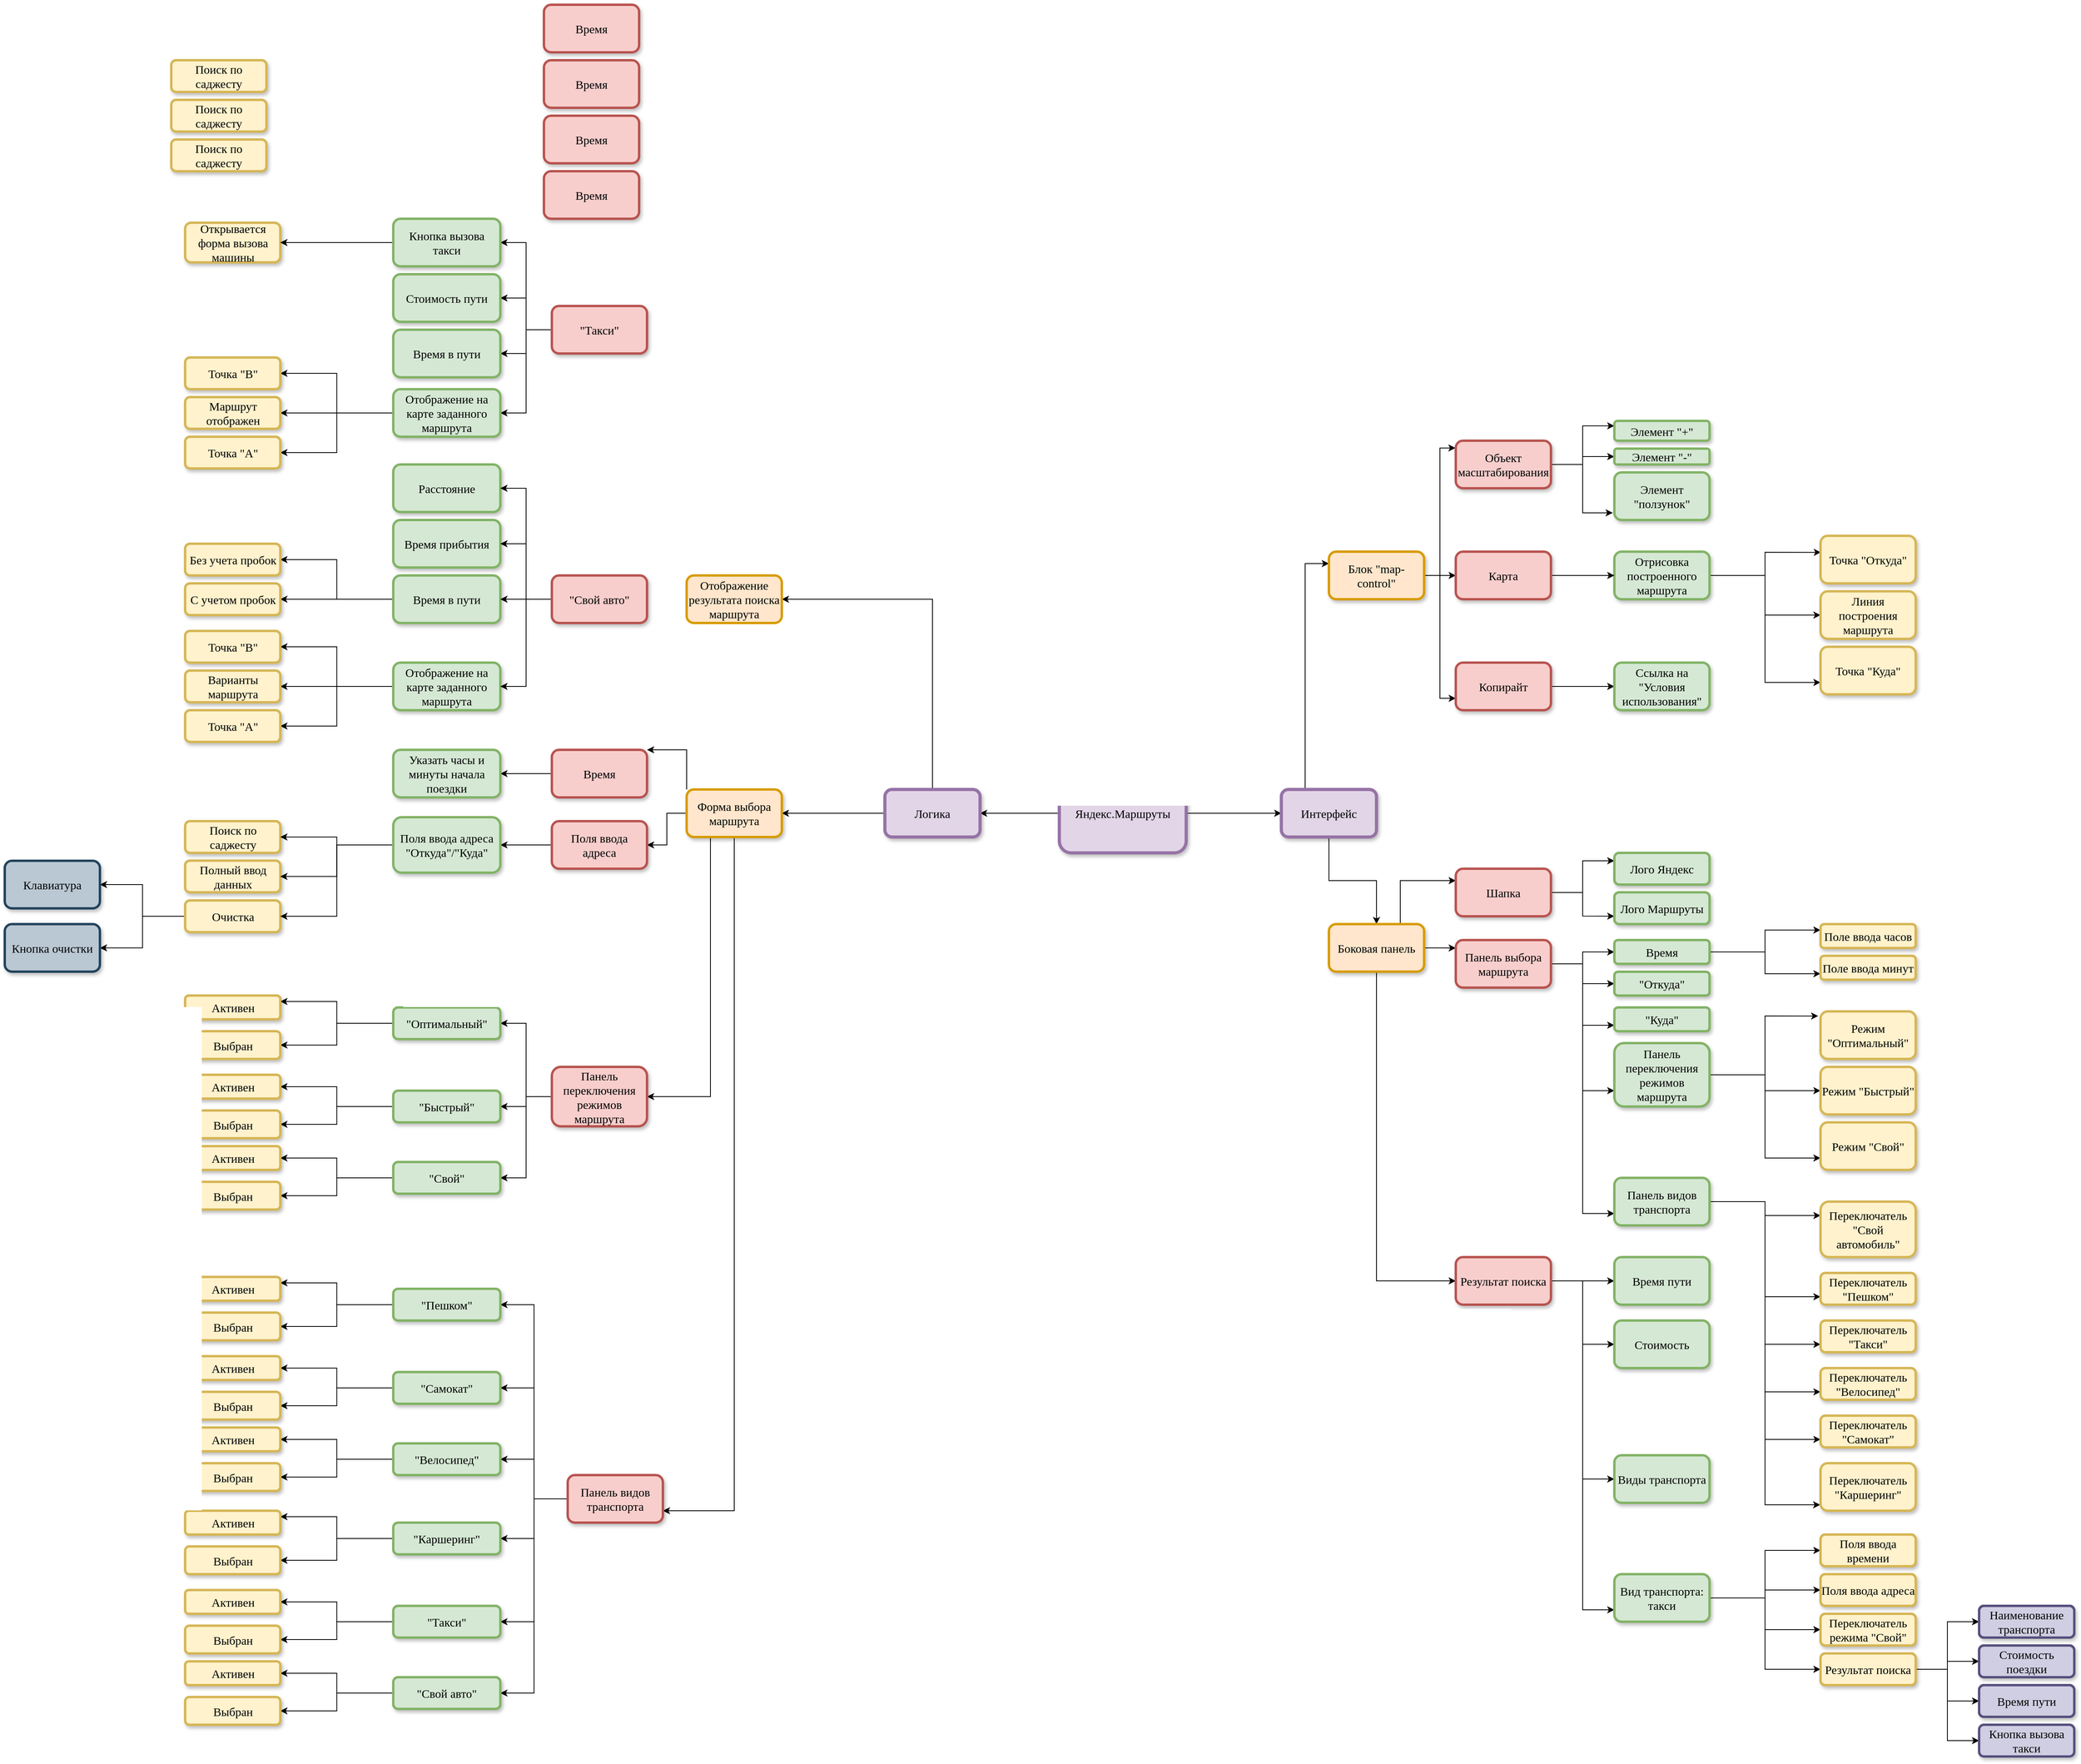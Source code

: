<mxfile version="13.8.0" type="github">
  <diagram id="JYulxX1TRv3ShmWKhxzZ" name="Page-1">
    <mxGraphModel dx="2538" dy="1862" grid="1" gridSize="10" guides="1" tooltips="1" connect="1" arrows="1" fold="1" page="1" pageScale="1" pageWidth="850" pageHeight="1100" math="0" shadow="0">
      <root>
        <mxCell id="0" />
        <mxCell id="1" parent="0" />
        <mxCell id="xVS0SVnmhG7d80Ztr5bn-7" style="edgeStyle=orthogonalEdgeStyle;rounded=1;orthogonalLoop=1;jettySize=auto;html=1;exitX=0;exitY=0.5;exitDx=0;exitDy=0;shadow=0;fontSize=15;strokeWidth=1;fillColor=#e1d5e7;glass=0;sketch=0;fontFamily=Times New Roman;fontStyle=0" parent="1" source="xVS0SVnmhG7d80Ztr5bn-6" target="xVS0SVnmhG7d80Ztr5bn-10" edge="1">
          <mxGeometry relative="1" as="geometry">
            <mxPoint x="200" y="130" as="targetPoint" />
          </mxGeometry>
        </mxCell>
        <mxCell id="xVS0SVnmhG7d80Ztr5bn-8" style="edgeStyle=orthogonalEdgeStyle;rounded=1;orthogonalLoop=1;jettySize=auto;html=1;exitX=1;exitY=0.5;exitDx=0;exitDy=0;shadow=0;fontSize=15;strokeWidth=1;fillColor=#e1d5e7;glass=0;sketch=0;fontFamily=Times New Roman;fontStyle=0" parent="1" source="xVS0SVnmhG7d80Ztr5bn-6" target="xVS0SVnmhG7d80Ztr5bn-9" edge="1">
          <mxGeometry relative="1" as="geometry">
            <mxPoint x="700" y="130" as="targetPoint" />
          </mxGeometry>
        </mxCell>
        <mxCell id="xVS0SVnmhG7d80Ztr5bn-6" value="&lt;h3 style=&quot;font-size: 15px;&quot;&gt;&lt;font style=&quot;font-size: 15px;&quot;&gt;&lt;span style=&quot;font-size: 15px;&quot;&gt;&lt;span style=&quot;font-weight: normal; font-size: 15px;&quot;&gt;Яндекс.Маршруты&lt;/span&gt;&lt;/span&gt;&lt;/font&gt;&lt;/h3&gt;" style="rounded=1;whiteSpace=wrap;html=1; border-color=pink;fillColor=#e1d5e7;strokeColor=#9673a6;strokeWidth=4;perimeterSpacing=0;shadow=1;glass=0;sketch=0;fontFamily=Times New Roman;fontStyle=0;fontSize=15;" parent="1" vertex="1">
          <mxGeometry x="360" y="80" width="160" height="100" as="geometry" />
        </mxCell>
        <mxCell id="xVS0SVnmhG7d80Ztr5bn-15" style="edgeStyle=orthogonalEdgeStyle;rounded=0;orthogonalLoop=1;jettySize=auto;html=1;exitX=0.5;exitY=1;exitDx=0;exitDy=0;fontFamily=Times New Roman;fontSize=15;" parent="1" source="xVS0SVnmhG7d80Ztr5bn-9" target="xVS0SVnmhG7d80Ztr5bn-18" edge="1">
          <mxGeometry relative="1" as="geometry">
            <mxPoint x="860" y="130" as="targetPoint" />
          </mxGeometry>
        </mxCell>
        <mxCell id="xVS0SVnmhG7d80Ztr5bn-228" style="edgeStyle=orthogonalEdgeStyle;rounded=0;orthogonalLoop=1;jettySize=auto;html=1;exitX=0.25;exitY=0;exitDx=0;exitDy=0;entryX=0;entryY=0.25;entryDx=0;entryDy=0;shadow=0;strokeColor=#000000;strokeWidth=1;fontFamily=Times New Roman;fontSize=15;" parent="1" source="xVS0SVnmhG7d80Ztr5bn-9" target="xVS0SVnmhG7d80Ztr5bn-21" edge="1">
          <mxGeometry relative="1" as="geometry" />
        </mxCell>
        <mxCell id="xVS0SVnmhG7d80Ztr5bn-9" value="Интерфейс" style="rounded=1;whiteSpace=wrap;html=1;shadow=1;strokeColor=#9673a6;strokeWidth=4;fillColor=#e1d5e7;glass=0;sketch=0;fontFamily=Times New Roman;fontStyle=0;fontSize=15;" parent="1" vertex="1">
          <mxGeometry x="640" y="100" width="120" height="60" as="geometry" />
        </mxCell>
        <mxCell id="xVS0SVnmhG7d80Ztr5bn-259" style="edgeStyle=orthogonalEdgeStyle;rounded=0;orthogonalLoop=1;jettySize=auto;html=1;exitX=0;exitY=0.5;exitDx=0;exitDy=0;entryX=1;entryY=0.5;entryDx=0;entryDy=0;shadow=0;strokeColor=#000000;strokeWidth=1;fontFamily=Times New Roman;fontSize=15;" parent="1" source="xVS0SVnmhG7d80Ztr5bn-10" target="xVS0SVnmhG7d80Ztr5bn-153" edge="1">
          <mxGeometry relative="1" as="geometry" />
        </mxCell>
        <mxCell id="bmk-dNWUpbLd5K2vkY9k-59" style="edgeStyle=orthogonalEdgeStyle;rounded=0;orthogonalLoop=1;jettySize=auto;html=1;exitX=0.5;exitY=0;exitDx=0;exitDy=0;entryX=1;entryY=0.5;entryDx=0;entryDy=0;fontFamily=Times New Roman;fontSize=15;" parent="1" source="xVS0SVnmhG7d80Ztr5bn-10" target="xVS0SVnmhG7d80Ztr5bn-262" edge="1">
          <mxGeometry relative="1" as="geometry" />
        </mxCell>
        <mxCell id="xVS0SVnmhG7d80Ztr5bn-10" value="Логика" style="rounded=1;whiteSpace=wrap;html=1;shadow=1;strokeColor=#9673a6;strokeWidth=4;fillColor=#e1d5e7;glass=0;sketch=0;fontFamily=Times New Roman;fontStyle=0;fontSize=15;" parent="1" vertex="1">
          <mxGeometry x="140" y="100" width="120" height="60" as="geometry" />
        </mxCell>
        <mxCell id="xVS0SVnmhG7d80Ztr5bn-55" style="edgeStyle=orthogonalEdgeStyle;rounded=0;orthogonalLoop=1;jettySize=auto;html=1;exitX=0.75;exitY=0;exitDx=0;exitDy=0;entryX=0;entryY=0.25;entryDx=0;entryDy=0;fontFamily=Times New Roman;fontSize=15;" parent="1" source="xVS0SVnmhG7d80Ztr5bn-18" target="xVS0SVnmhG7d80Ztr5bn-19" edge="1">
          <mxGeometry relative="1" as="geometry" />
        </mxCell>
        <mxCell id="xVS0SVnmhG7d80Ztr5bn-223" style="edgeStyle=orthogonalEdgeStyle;rounded=0;orthogonalLoop=1;jettySize=auto;html=1;exitX=1;exitY=0.5;exitDx=0;exitDy=0;entryX=0;entryY=0.167;entryDx=0;entryDy=0;entryPerimeter=0;shadow=0;strokeColor=#000000;strokeWidth=1;fontFamily=Times New Roman;fontSize=15;" parent="1" source="xVS0SVnmhG7d80Ztr5bn-18" target="xVS0SVnmhG7d80Ztr5bn-28" edge="1">
          <mxGeometry relative="1" as="geometry" />
        </mxCell>
        <mxCell id="xVS0SVnmhG7d80Ztr5bn-225" style="edgeStyle=orthogonalEdgeStyle;rounded=0;orthogonalLoop=1;jettySize=auto;html=1;exitX=0.5;exitY=1;exitDx=0;exitDy=0;entryX=0;entryY=0.5;entryDx=0;entryDy=0;shadow=0;strokeColor=#000000;strokeWidth=1;fontFamily=Times New Roman;fontSize=15;" parent="1" source="xVS0SVnmhG7d80Ztr5bn-18" target="xVS0SVnmhG7d80Ztr5bn-224" edge="1">
          <mxGeometry relative="1" as="geometry" />
        </mxCell>
        <mxCell id="xVS0SVnmhG7d80Ztr5bn-18" value="Боковая панель" style="rounded=1;whiteSpace=wrap;html=1;fillColor=#ffe6cc;strokeColor=#d79b00;strokeWidth=3;shadow=1;fontFamily=Times New Roman;fontSize=15;" parent="1" vertex="1">
          <mxGeometry x="700" y="269.86" width="120" height="60" as="geometry" />
        </mxCell>
        <mxCell id="xVS0SVnmhG7d80Ztr5bn-239" style="edgeStyle=orthogonalEdgeStyle;rounded=0;orthogonalLoop=1;jettySize=auto;html=1;exitX=1;exitY=0.5;exitDx=0;exitDy=0;entryX=0;entryY=0.75;entryDx=0;entryDy=0;shadow=0;strokeColor=#000000;strokeWidth=1;fontFamily=Times New Roman;fontSize=15;" parent="1" source="xVS0SVnmhG7d80Ztr5bn-19" target="xVS0SVnmhG7d80Ztr5bn-238" edge="1">
          <mxGeometry relative="1" as="geometry" />
        </mxCell>
        <mxCell id="xVS0SVnmhG7d80Ztr5bn-240" style="edgeStyle=orthogonalEdgeStyle;rounded=0;orthogonalLoop=1;jettySize=auto;html=1;exitX=1;exitY=0.5;exitDx=0;exitDy=0;entryX=0;entryY=0.25;entryDx=0;entryDy=0;shadow=0;strokeColor=#000000;strokeWidth=1;fontFamily=Times New Roman;fontSize=15;" parent="1" source="xVS0SVnmhG7d80Ztr5bn-19" target="xVS0SVnmhG7d80Ztr5bn-23" edge="1">
          <mxGeometry relative="1" as="geometry" />
        </mxCell>
        <mxCell id="xVS0SVnmhG7d80Ztr5bn-19" value="Шапка" style="rounded=1;whiteSpace=wrap;html=1;fillColor=#f8cecc;strokeColor=#b85450;strokeWidth=3;shadow=1;fontFamily=Times New Roman;fontSize=15;" parent="1" vertex="1">
          <mxGeometry x="860" y="200" width="120" height="60" as="geometry" />
        </mxCell>
        <mxCell id="xVS0SVnmhG7d80Ztr5bn-229" style="edgeStyle=orthogonalEdgeStyle;rounded=0;orthogonalLoop=1;jettySize=auto;html=1;exitX=1;exitY=0.5;exitDx=0;exitDy=0;entryX=-0.003;entryY=0.153;entryDx=0;entryDy=0;entryPerimeter=0;shadow=0;strokeColor=#000000;strokeWidth=1;fontFamily=Times New Roman;fontSize=15;" parent="1" source="xVS0SVnmhG7d80Ztr5bn-21" target="xVS0SVnmhG7d80Ztr5bn-47" edge="1">
          <mxGeometry relative="1" as="geometry" />
        </mxCell>
        <mxCell id="xVS0SVnmhG7d80Ztr5bn-230" style="edgeStyle=orthogonalEdgeStyle;rounded=0;orthogonalLoop=1;jettySize=auto;html=1;exitX=1;exitY=0.5;exitDx=0;exitDy=0;entryX=0;entryY=0.5;entryDx=0;entryDy=0;shadow=0;strokeColor=#000000;strokeWidth=1;fontFamily=Times New Roman;fontSize=15;" parent="1" source="xVS0SVnmhG7d80Ztr5bn-21" target="xVS0SVnmhG7d80Ztr5bn-226" edge="1">
          <mxGeometry relative="1" as="geometry" />
        </mxCell>
        <mxCell id="xVS0SVnmhG7d80Ztr5bn-231" style="edgeStyle=orthogonalEdgeStyle;rounded=0;orthogonalLoop=1;jettySize=auto;html=1;exitX=1;exitY=0.5;exitDx=0;exitDy=0;entryX=0;entryY=0.75;entryDx=0;entryDy=0;shadow=0;strokeColor=#000000;strokeWidth=1;fontFamily=Times New Roman;fontSize=15;" parent="1" source="xVS0SVnmhG7d80Ztr5bn-21" target="xVS0SVnmhG7d80Ztr5bn-227" edge="1">
          <mxGeometry relative="1" as="geometry" />
        </mxCell>
        <mxCell id="xVS0SVnmhG7d80Ztr5bn-21" value="&lt;div style=&quot;font-size: 15px;&quot;&gt;Блок &quot;map-control&quot;&lt;br style=&quot;font-size: 15px;&quot;&gt;&lt;/div&gt;" style="rounded=1;whiteSpace=wrap;html=1;fillColor=#ffe6cc;strokeColor=#d79b00;strokeWidth=3;shadow=1;fontFamily=Times New Roman;fontSize=15;" parent="1" vertex="1">
          <mxGeometry x="700" y="-200" width="120" height="60" as="geometry" />
        </mxCell>
        <mxCell id="xVS0SVnmhG7d80Ztr5bn-23" value="Лого Яндекс" style="rounded=1;whiteSpace=wrap;html=1;fillColor=#d5e8d4;strokeColor=#82b366;strokeWidth=3;shadow=1;fontFamily=Times New Roman;fontSize=15;" parent="1" vertex="1">
          <mxGeometry x="1060" y="180" width="120" height="40" as="geometry" />
        </mxCell>
        <mxCell id="xVS0SVnmhG7d80Ztr5bn-212" style="edgeStyle=orthogonalEdgeStyle;rounded=0;orthogonalLoop=1;jettySize=auto;html=1;exitX=1;exitY=0.5;exitDx=0;exitDy=0;entryX=0;entryY=0.5;entryDx=0;entryDy=0;shadow=0;strokeColor=#000000;strokeWidth=1;fontFamily=Times New Roman;fontSize=15;" parent="1" source="xVS0SVnmhG7d80Ztr5bn-28" target="xVS0SVnmhG7d80Ztr5bn-36" edge="1">
          <mxGeometry relative="1" as="geometry" />
        </mxCell>
        <mxCell id="xVS0SVnmhG7d80Ztr5bn-213" style="edgeStyle=orthogonalEdgeStyle;rounded=0;orthogonalLoop=1;jettySize=auto;html=1;exitX=1;exitY=0.5;exitDx=0;exitDy=0;entryX=0;entryY=0.5;entryDx=0;entryDy=0;shadow=0;strokeColor=#000000;strokeWidth=1;fontFamily=Times New Roman;fontSize=15;" parent="1" source="xVS0SVnmhG7d80Ztr5bn-28" target="xVS0SVnmhG7d80Ztr5bn-38" edge="1">
          <mxGeometry relative="1" as="geometry" />
        </mxCell>
        <mxCell id="xVS0SVnmhG7d80Ztr5bn-214" style="edgeStyle=orthogonalEdgeStyle;rounded=0;orthogonalLoop=1;jettySize=auto;html=1;exitX=1;exitY=0.5;exitDx=0;exitDy=0;entryX=0;entryY=0.75;entryDx=0;entryDy=0;shadow=0;strokeColor=#000000;strokeWidth=1;fontFamily=Times New Roman;fontSize=15;" parent="1" source="xVS0SVnmhG7d80Ztr5bn-28" target="xVS0SVnmhG7d80Ztr5bn-211" edge="1">
          <mxGeometry relative="1" as="geometry" />
        </mxCell>
        <mxCell id="xVS0SVnmhG7d80Ztr5bn-215" style="edgeStyle=orthogonalEdgeStyle;rounded=0;orthogonalLoop=1;jettySize=auto;html=1;exitX=1;exitY=0.5;exitDx=0;exitDy=0;entryX=0;entryY=0.75;entryDx=0;entryDy=0;shadow=0;strokeColor=#000000;strokeWidth=1;fontFamily=Times New Roman;fontSize=15;" parent="1" source="xVS0SVnmhG7d80Ztr5bn-28" target="xVS0SVnmhG7d80Ztr5bn-31" edge="1">
          <mxGeometry relative="1" as="geometry" />
        </mxCell>
        <mxCell id="xVS0SVnmhG7d80Ztr5bn-216" style="edgeStyle=orthogonalEdgeStyle;rounded=0;orthogonalLoop=1;jettySize=auto;html=1;exitX=1;exitY=0.5;exitDx=0;exitDy=0;entryX=0;entryY=0.75;entryDx=0;entryDy=0;shadow=0;strokeColor=#000000;strokeWidth=1;fontFamily=Times New Roman;fontSize=15;" parent="1" source="xVS0SVnmhG7d80Ztr5bn-28" target="xVS0SVnmhG7d80Ztr5bn-33" edge="1">
          <mxGeometry relative="1" as="geometry" />
        </mxCell>
        <mxCell id="xVS0SVnmhG7d80Ztr5bn-28" value="Панель выбора маршрута" style="rounded=1;whiteSpace=wrap;html=1;fillColor=#f8cecc;strokeColor=#b85450;strokeWidth=3;shadow=1;fontFamily=Times New Roman;fontSize=15;" parent="1" vertex="1">
          <mxGeometry x="860" y="290" width="120" height="60" as="geometry" />
        </mxCell>
        <mxCell id="xVS0SVnmhG7d80Ztr5bn-217" style="edgeStyle=orthogonalEdgeStyle;rounded=0;orthogonalLoop=1;jettySize=auto;html=1;exitX=1;exitY=0.5;exitDx=0;exitDy=0;entryX=-0.024;entryY=0.097;entryDx=0;entryDy=0;entryPerimeter=0;shadow=0;strokeColor=#000000;strokeWidth=1;fontFamily=Times New Roman;fontSize=15;" parent="1" source="xVS0SVnmhG7d80Ztr5bn-31" target="xVS0SVnmhG7d80Ztr5bn-95" edge="1">
          <mxGeometry relative="1" as="geometry" />
        </mxCell>
        <mxCell id="xVS0SVnmhG7d80Ztr5bn-218" style="edgeStyle=orthogonalEdgeStyle;rounded=0;orthogonalLoop=1;jettySize=auto;html=1;exitX=1;exitY=0.5;exitDx=0;exitDy=0;entryX=0;entryY=0.5;entryDx=0;entryDy=0;shadow=0;strokeColor=#000000;strokeWidth=1;fontFamily=Times New Roman;fontSize=15;" parent="1" source="xVS0SVnmhG7d80Ztr5bn-31" target="xVS0SVnmhG7d80Ztr5bn-97" edge="1">
          <mxGeometry relative="1" as="geometry" />
        </mxCell>
        <mxCell id="xVS0SVnmhG7d80Ztr5bn-219" style="edgeStyle=orthogonalEdgeStyle;rounded=0;orthogonalLoop=1;jettySize=auto;html=1;exitX=1;exitY=0.5;exitDx=0;exitDy=0;entryX=0;entryY=0.75;entryDx=0;entryDy=0;shadow=0;strokeColor=#000000;strokeWidth=1;fontFamily=Times New Roman;fontSize=15;" parent="1" source="xVS0SVnmhG7d80Ztr5bn-31" target="xVS0SVnmhG7d80Ztr5bn-100" edge="1">
          <mxGeometry relative="1" as="geometry" />
        </mxCell>
        <mxCell id="xVS0SVnmhG7d80Ztr5bn-31" value="Панель переключения режимов маршрута" style="rounded=1;whiteSpace=wrap;html=1;fillColor=#d5e8d4;strokeColor=#82b366;strokeWidth=3;shadow=1;fontFamily=Times New Roman;fontSize=15;" parent="1" vertex="1">
          <mxGeometry x="1060" y="420" width="120" height="80" as="geometry" />
        </mxCell>
        <mxCell id="bmk-dNWUpbLd5K2vkY9k-3" style="edgeStyle=orthogonalEdgeStyle;rounded=0;orthogonalLoop=1;jettySize=auto;html=1;exitX=1;exitY=0.5;exitDx=0;exitDy=0;entryX=0;entryY=0.25;entryDx=0;entryDy=0;" parent="1" source="xVS0SVnmhG7d80Ztr5bn-36" target="bmk-dNWUpbLd5K2vkY9k-1" edge="1">
          <mxGeometry relative="1" as="geometry" />
        </mxCell>
        <mxCell id="bmk-dNWUpbLd5K2vkY9k-4" style="edgeStyle=orthogonalEdgeStyle;rounded=0;orthogonalLoop=1;jettySize=auto;html=1;exitX=1;exitY=0.5;exitDx=0;exitDy=0;entryX=0;entryY=0.75;entryDx=0;entryDy=0;" parent="1" source="xVS0SVnmhG7d80Ztr5bn-36" target="bmk-dNWUpbLd5K2vkY9k-2" edge="1">
          <mxGeometry relative="1" as="geometry" />
        </mxCell>
        <mxCell id="xVS0SVnmhG7d80Ztr5bn-36" value="Время" style="rounded=1;whiteSpace=wrap;html=1;fillColor=#d5e8d4;strokeColor=#82b366;strokeWidth=3;shadow=1;fontFamily=Times New Roman;fontSize=15;" parent="1" vertex="1">
          <mxGeometry x="1060" y="290" width="120" height="30" as="geometry" />
        </mxCell>
        <mxCell id="xVS0SVnmhG7d80Ztr5bn-38" value="&quot;Откуда&quot;" style="rounded=1;whiteSpace=wrap;html=1;fillColor=#d5e8d4;strokeColor=#82b366;strokeWidth=3;shadow=1;fontFamily=Times New Roman;fontSize=15;" parent="1" vertex="1">
          <mxGeometry x="1060" y="330" width="120" height="30" as="geometry" />
        </mxCell>
        <mxCell id="xVS0SVnmhG7d80Ztr5bn-233" style="edgeStyle=orthogonalEdgeStyle;rounded=0;orthogonalLoop=1;jettySize=auto;html=1;exitX=1;exitY=0.5;exitDx=0;exitDy=0;entryX=0.004;entryY=0.347;entryDx=0;entryDy=0;entryPerimeter=0;shadow=0;strokeColor=#000000;strokeWidth=1;fontFamily=Times New Roman;fontSize=15;" parent="1" source="xVS0SVnmhG7d80Ztr5bn-44" target="xVS0SVnmhG7d80Ztr5bn-74" edge="1">
          <mxGeometry relative="1" as="geometry" />
        </mxCell>
        <mxCell id="xVS0SVnmhG7d80Ztr5bn-234" style="edgeStyle=orthogonalEdgeStyle;rounded=0;orthogonalLoop=1;jettySize=auto;html=1;exitX=1;exitY=0.5;exitDx=0;exitDy=0;entryX=0;entryY=0.5;entryDx=0;entryDy=0;shadow=0;strokeColor=#000000;strokeWidth=1;fontFamily=Times New Roman;fontSize=15;" parent="1" source="xVS0SVnmhG7d80Ztr5bn-44" target="xVS0SVnmhG7d80Ztr5bn-75" edge="1">
          <mxGeometry relative="1" as="geometry" />
        </mxCell>
        <mxCell id="xVS0SVnmhG7d80Ztr5bn-235" style="edgeStyle=orthogonalEdgeStyle;rounded=0;orthogonalLoop=1;jettySize=auto;html=1;exitX=1;exitY=0.5;exitDx=0;exitDy=0;entryX=0;entryY=0.75;entryDx=0;entryDy=0;shadow=0;strokeColor=#000000;strokeWidth=1;fontFamily=Times New Roman;fontSize=15;" parent="1" source="xVS0SVnmhG7d80Ztr5bn-44" target="xVS0SVnmhG7d80Ztr5bn-90" edge="1">
          <mxGeometry relative="1" as="geometry" />
        </mxCell>
        <mxCell id="xVS0SVnmhG7d80Ztr5bn-44" value="Отрисовка построенного маршрута" style="rounded=1;whiteSpace=wrap;html=1;fillColor=#d5e8d4;strokeColor=#82b366;strokeWidth=3;shadow=1;fontFamily=Times New Roman;fontSize=15;" parent="1" vertex="1">
          <mxGeometry x="1060" y="-200" width="120" height="60" as="geometry" />
        </mxCell>
        <mxCell id="xVS0SVnmhG7d80Ztr5bn-248" style="edgeStyle=orthogonalEdgeStyle;rounded=0;orthogonalLoop=1;jettySize=auto;html=1;exitX=1;exitY=0.5;exitDx=0;exitDy=0;entryX=0;entryY=0.25;entryDx=0;entryDy=0;shadow=0;strokeColor=#000000;strokeWidth=1;fontFamily=Times New Roman;fontSize=15;" parent="1" source="xVS0SVnmhG7d80Ztr5bn-47" target="xVS0SVnmhG7d80Ztr5bn-49" edge="1">
          <mxGeometry relative="1" as="geometry" />
        </mxCell>
        <mxCell id="xVS0SVnmhG7d80Ztr5bn-249" style="edgeStyle=orthogonalEdgeStyle;rounded=0;orthogonalLoop=1;jettySize=auto;html=1;exitX=1;exitY=0.5;exitDx=0;exitDy=0;entryX=0;entryY=0.5;entryDx=0;entryDy=0;shadow=0;strokeColor=#000000;strokeWidth=1;fontFamily=Times New Roman;fontSize=15;" parent="1" source="xVS0SVnmhG7d80Ztr5bn-47" target="xVS0SVnmhG7d80Ztr5bn-51" edge="1">
          <mxGeometry relative="1" as="geometry" />
        </mxCell>
        <mxCell id="xVS0SVnmhG7d80Ztr5bn-250" style="edgeStyle=orthogonalEdgeStyle;rounded=0;orthogonalLoop=1;jettySize=auto;html=1;exitX=1;exitY=0.5;exitDx=0;exitDy=0;entryX=-0.017;entryY=0.85;entryDx=0;entryDy=0;entryPerimeter=0;shadow=0;strokeColor=#000000;strokeWidth=1;fontFamily=Times New Roman;fontSize=15;" parent="1" source="xVS0SVnmhG7d80Ztr5bn-47" target="xVS0SVnmhG7d80Ztr5bn-53" edge="1">
          <mxGeometry relative="1" as="geometry" />
        </mxCell>
        <mxCell id="xVS0SVnmhG7d80Ztr5bn-47" value="Объект масштабирования" style="rounded=1;whiteSpace=wrap;html=1;fillColor=#f8cecc;strokeColor=#b85450;strokeWidth=3;shadow=1;fontFamily=Times New Roman;fontSize=15;" parent="1" vertex="1">
          <mxGeometry x="860" y="-339.998" width="120" height="60" as="geometry" />
        </mxCell>
        <mxCell id="xVS0SVnmhG7d80Ztr5bn-49" value="Элемент &quot;+&quot;" style="rounded=1;whiteSpace=wrap;html=1;fillColor=#d5e8d4;strokeColor=#82b366;strokeWidth=3;shadow=1;fontFamily=Times New Roman;fontSize=15;" parent="1" vertex="1">
          <mxGeometry x="1060" y="-364.97" width="120" height="24.97" as="geometry" />
        </mxCell>
        <mxCell id="xVS0SVnmhG7d80Ztr5bn-51" value="Элемент &quot;-&quot;" style="rounded=1;whiteSpace=wrap;html=1;fillColor=#d5e8d4;strokeColor=#82b366;strokeWidth=3;shadow=1;fontFamily=Times New Roman;fontSize=15;" parent="1" vertex="1">
          <mxGeometry x="1060" y="-330" width="120" height="20" as="geometry" />
        </mxCell>
        <mxCell id="xVS0SVnmhG7d80Ztr5bn-53" value="Элемент &quot;ползунок&quot;" style="rounded=1;whiteSpace=wrap;html=1;fillColor=#d5e8d4;strokeColor=#82b366;strokeWidth=3;shadow=1;fontFamily=Times New Roman;fontSize=15;" parent="1" vertex="1">
          <mxGeometry x="1060" y="-300" width="120" height="60" as="geometry" />
        </mxCell>
        <mxCell id="xVS0SVnmhG7d80Ztr5bn-110" style="edgeStyle=orthogonalEdgeStyle;rounded=0;orthogonalLoop=1;jettySize=auto;html=1;exitX=1;exitY=0.5;exitDx=0;exitDy=0;entryX=0;entryY=0.25;entryDx=0;entryDy=0;fontFamily=Times New Roman;fontSize=15;" parent="1" source="xVS0SVnmhG7d80Ztr5bn-33" target="xVS0SVnmhG7d80Ztr5bn-103" edge="1">
          <mxGeometry relative="1" as="geometry" />
        </mxCell>
        <mxCell id="xVS0SVnmhG7d80Ztr5bn-111" style="edgeStyle=orthogonalEdgeStyle;rounded=0;orthogonalLoop=1;jettySize=auto;html=1;exitX=1;exitY=0.5;exitDx=0;exitDy=0;entryX=0;entryY=0.75;entryDx=0;entryDy=0;fontFamily=Times New Roman;fontSize=15;" parent="1" source="xVS0SVnmhG7d80Ztr5bn-33" target="xVS0SVnmhG7d80Ztr5bn-104" edge="1">
          <mxGeometry relative="1" as="geometry" />
        </mxCell>
        <mxCell id="xVS0SVnmhG7d80Ztr5bn-112" style="edgeStyle=orthogonalEdgeStyle;rounded=0;orthogonalLoop=1;jettySize=auto;html=1;exitX=1;exitY=0.5;exitDx=0;exitDy=0;entryX=0;entryY=0.75;entryDx=0;entryDy=0;fontFamily=Times New Roman;fontSize=15;" parent="1" source="xVS0SVnmhG7d80Ztr5bn-33" target="xVS0SVnmhG7d80Ztr5bn-105" edge="1">
          <mxGeometry relative="1" as="geometry" />
        </mxCell>
        <mxCell id="xVS0SVnmhG7d80Ztr5bn-113" style="edgeStyle=orthogonalEdgeStyle;rounded=0;orthogonalLoop=1;jettySize=auto;html=1;exitX=1;exitY=0.5;exitDx=0;exitDy=0;entryX=0;entryY=0.75;entryDx=0;entryDy=0;fontFamily=Times New Roman;fontSize=15;" parent="1" source="xVS0SVnmhG7d80Ztr5bn-33" target="xVS0SVnmhG7d80Ztr5bn-106" edge="1">
          <mxGeometry relative="1" as="geometry" />
        </mxCell>
        <mxCell id="xVS0SVnmhG7d80Ztr5bn-114" style="edgeStyle=orthogonalEdgeStyle;rounded=0;orthogonalLoop=1;jettySize=auto;html=1;exitX=1;exitY=0.5;exitDx=0;exitDy=0;entryX=0;entryY=0.75;entryDx=0;entryDy=0;fontFamily=Times New Roman;fontSize=15;" parent="1" source="xVS0SVnmhG7d80Ztr5bn-33" target="xVS0SVnmhG7d80Ztr5bn-107" edge="1">
          <mxGeometry relative="1" as="geometry" />
        </mxCell>
        <mxCell id="xVS0SVnmhG7d80Ztr5bn-115" style="edgeStyle=orthogonalEdgeStyle;rounded=0;orthogonalLoop=1;jettySize=auto;html=1;exitX=1;exitY=0.5;exitDx=0;exitDy=0;entryX=-0.003;entryY=0.875;entryDx=0;entryDy=0;entryPerimeter=0;fontFamily=Times New Roman;fontSize=15;" parent="1" source="xVS0SVnmhG7d80Ztr5bn-33" target="xVS0SVnmhG7d80Ztr5bn-109" edge="1">
          <mxGeometry relative="1" as="geometry" />
        </mxCell>
        <mxCell id="xVS0SVnmhG7d80Ztr5bn-33" value="Панель видов транспорта" style="rounded=1;whiteSpace=wrap;html=1;fillColor=#d5e8d4;strokeColor=#82b366;strokeWidth=3;shadow=1;fontFamily=Times New Roman;fontSize=15;" parent="1" vertex="1">
          <mxGeometry x="1060" y="590" width="120" height="60" as="geometry" />
        </mxCell>
        <mxCell id="xVS0SVnmhG7d80Ztr5bn-74" value="Точка &quot;Откуда&quot;" style="rounded=1;whiteSpace=wrap;html=1;shadow=1;glass=0;sketch=0;strokeWidth=3;fontFamily=Times New Roman;fontSize=15;fillColor=#fff2cc;strokeColor=#d6b656;" parent="1" vertex="1">
          <mxGeometry x="1320" y="-220" width="120" height="60" as="geometry" />
        </mxCell>
        <mxCell id="xVS0SVnmhG7d80Ztr5bn-75" value="Линия построения маршрута" style="rounded=1;whiteSpace=wrap;html=1;shadow=1;glass=0;sketch=0;strokeWidth=3;fontFamily=Times New Roman;fontSize=15;fillColor=#fff2cc;strokeColor=#d6b656;" parent="1" vertex="1">
          <mxGeometry x="1320" y="-150" width="120" height="60" as="geometry" />
        </mxCell>
        <mxCell id="xVS0SVnmhG7d80Ztr5bn-90" value="Точка &quot;Куда&quot;" style="rounded=1;whiteSpace=wrap;html=1;fillColor=#fff2cc;strokeColor=#d6b656;strokeWidth=3;shadow=1;fontFamily=Times New Roman;fontSize=15;" parent="1" vertex="1">
          <mxGeometry x="1320" y="-80" width="120" height="60" as="geometry" />
        </mxCell>
        <mxCell id="xVS0SVnmhG7d80Ztr5bn-95" value="Режим &quot;Оптимальный&quot;" style="rounded=1;whiteSpace=wrap;html=1;fillColor=#fff2cc;strokeColor=#d6b656;strokeWidth=3;shadow=1;fontFamily=Times New Roman;fontSize=15;" parent="1" vertex="1">
          <mxGeometry x="1320.0" y="380" width="120" height="60" as="geometry" />
        </mxCell>
        <mxCell id="xVS0SVnmhG7d80Ztr5bn-97" value="Режим &quot;Быстрый&quot;" style="rounded=1;whiteSpace=wrap;html=1;fillColor=#fff2cc;strokeColor=#d6b656;strokeWidth=3;shadow=1;fontFamily=Times New Roman;fontSize=15;" parent="1" vertex="1">
          <mxGeometry x="1320.0" y="450" width="120" height="60" as="geometry" />
        </mxCell>
        <mxCell id="xVS0SVnmhG7d80Ztr5bn-100" value="Режим &quot;Свой&quot;" style="rounded=1;whiteSpace=wrap;html=1;fillColor=#fff2cc;strokeColor=#d6b656;strokeWidth=3;shadow=1;fontFamily=Times New Roman;fontSize=15;" parent="1" vertex="1">
          <mxGeometry x="1320.0" y="520" width="120" height="60" as="geometry" />
        </mxCell>
        <mxCell id="xVS0SVnmhG7d80Ztr5bn-103" value="Переключатель &quot;Свой автомобиль&quot;" style="rounded=1;whiteSpace=wrap;html=1;shadow=1;glass=0;sketch=0;strokeWidth=3;fontFamily=Times New Roman;fontSize=15;fillColor=#fff2cc;strokeColor=#d6b656;" parent="1" vertex="1">
          <mxGeometry x="1320" y="620" width="120" height="70" as="geometry" />
        </mxCell>
        <mxCell id="xVS0SVnmhG7d80Ztr5bn-104" value="Переключатель &quot;Пешком&quot;" style="rounded=1;whiteSpace=wrap;html=1;shadow=1;glass=0;sketch=0;strokeWidth=3;fontFamily=Times New Roman;fontSize=15;fillColor=#fff2cc;strokeColor=#d6b656;" parent="1" vertex="1">
          <mxGeometry x="1320" y="710" width="120" height="40" as="geometry" />
        </mxCell>
        <mxCell id="xVS0SVnmhG7d80Ztr5bn-105" value="Переключатель &quot;Такси&quot;" style="rounded=1;whiteSpace=wrap;html=1;shadow=1;glass=0;sketch=0;strokeWidth=3;fontFamily=Times New Roman;fontSize=15;fillColor=#fff2cc;strokeColor=#d6b656;" parent="1" vertex="1">
          <mxGeometry x="1320" y="770" width="120" height="40" as="geometry" />
        </mxCell>
        <mxCell id="xVS0SVnmhG7d80Ztr5bn-106" value="Переключатель &quot;Велосипед&quot;" style="rounded=1;whiteSpace=wrap;html=1;shadow=1;glass=0;sketch=0;strokeWidth=3;fontFamily=Times New Roman;fontSize=15;fillColor=#fff2cc;strokeColor=#d6b656;" parent="1" vertex="1">
          <mxGeometry x="1320" y="830" width="120" height="40" as="geometry" />
        </mxCell>
        <mxCell id="xVS0SVnmhG7d80Ztr5bn-107" value="Переключатель &quot;Самокат&quot;" style="rounded=1;whiteSpace=wrap;html=1;shadow=1;glass=0;sketch=0;strokeWidth=3;fontFamily=Times New Roman;fontSize=15;fillColor=#fff2cc;strokeColor=#d6b656;" parent="1" vertex="1">
          <mxGeometry x="1320" y="890" width="120" height="40" as="geometry" />
        </mxCell>
        <mxCell id="xVS0SVnmhG7d80Ztr5bn-109" value="Переключатель &quot;Каршеринг&quot;" style="rounded=1;whiteSpace=wrap;html=1;shadow=1;glass=0;sketch=0;strokeWidth=3;fontFamily=Times New Roman;fontSize=15;fillColor=#fff2cc;strokeColor=#d6b656;" parent="1" vertex="1">
          <mxGeometry x="1320" y="950" width="120" height="60" as="geometry" />
        </mxCell>
        <mxCell id="xVS0SVnmhG7d80Ztr5bn-171" style="edgeStyle=orthogonalEdgeStyle;rounded=0;orthogonalLoop=1;jettySize=auto;html=1;exitX=0;exitY=0;exitDx=0;exitDy=0;entryX=1;entryY=0;entryDx=0;entryDy=0;shadow=0;strokeColor=#000000;strokeWidth=1;fontFamily=Times New Roman;fontSize=15;" parent="1" source="xVS0SVnmhG7d80Ztr5bn-153" target="xVS0SVnmhG7d80Ztr5bn-158" edge="1">
          <mxGeometry relative="1" as="geometry">
            <Array as="points">
              <mxPoint x="-110" y="50" />
            </Array>
          </mxGeometry>
        </mxCell>
        <mxCell id="xVS0SVnmhG7d80Ztr5bn-173" style="edgeStyle=orthogonalEdgeStyle;rounded=0;orthogonalLoop=1;jettySize=auto;html=1;exitX=0.25;exitY=1;exitDx=0;exitDy=0;entryX=1;entryY=0.5;entryDx=0;entryDy=0;shadow=0;strokeColor=#000000;strokeWidth=1;fontFamily=Times New Roman;fontSize=15;" parent="1" source="xVS0SVnmhG7d80Ztr5bn-153" target="xVS0SVnmhG7d80Ztr5bn-160" edge="1">
          <mxGeometry relative="1" as="geometry" />
        </mxCell>
        <mxCell id="xVS0SVnmhG7d80Ztr5bn-174" style="edgeStyle=orthogonalEdgeStyle;rounded=0;orthogonalLoop=1;jettySize=auto;html=1;exitX=0.5;exitY=1;exitDx=0;exitDy=0;entryX=1;entryY=0.75;entryDx=0;entryDy=0;shadow=0;strokeColor=#000000;strokeWidth=1;fontFamily=Times New Roman;fontSize=15;" parent="1" source="xVS0SVnmhG7d80Ztr5bn-153" target="xVS0SVnmhG7d80Ztr5bn-163" edge="1">
          <mxGeometry relative="1" as="geometry" />
        </mxCell>
        <mxCell id="xVS0SVnmhG7d80Ztr5bn-261" style="edgeStyle=orthogonalEdgeStyle;rounded=0;orthogonalLoop=1;jettySize=auto;html=1;exitX=0;exitY=0.5;exitDx=0;exitDy=0;entryX=1;entryY=0.5;entryDx=0;entryDy=0;shadow=0;strokeColor=#000000;strokeWidth=1;fontFamily=Times New Roman;fontSize=15;" parent="1" source="xVS0SVnmhG7d80Ztr5bn-153" target="xVS0SVnmhG7d80Ztr5bn-195" edge="1">
          <mxGeometry relative="1" as="geometry" />
        </mxCell>
        <mxCell id="xVS0SVnmhG7d80Ztr5bn-153" value="Форма выбора маршрута" style="rounded=1;whiteSpace=wrap;html=1;fillColor=#ffe6cc;strokeColor=#d79b00;strokeWidth=3;shadow=1;fontSize=15;fontFamily=Times New Roman;" parent="1" vertex="1">
          <mxGeometry x="-110" y="100" width="120" height="60" as="geometry" />
        </mxCell>
        <mxCell id="xVS0SVnmhG7d80Ztr5bn-192" style="edgeStyle=orthogonalEdgeStyle;rounded=0;orthogonalLoop=1;jettySize=auto;html=1;exitX=0;exitY=0.5;exitDx=0;exitDy=0;entryX=1;entryY=0.5;entryDx=0;entryDy=0;shadow=0;strokeColor=#000000;strokeWidth=1;fontFamily=Times New Roman;fontSize=15;" parent="1" edge="1">
          <mxGeometry relative="1" as="geometry">
            <mxPoint x="-160.0" y="-5" as="targetPoint" />
          </mxGeometry>
        </mxCell>
        <mxCell id="xVS0SVnmhG7d80Ztr5bn-194" style="edgeStyle=orthogonalEdgeStyle;rounded=0;orthogonalLoop=1;jettySize=auto;html=1;exitX=0;exitY=0.5;exitDx=0;exitDy=0;entryX=1;entryY=0.5;entryDx=0;entryDy=0;shadow=0;strokeColor=#000000;strokeWidth=1;fontFamily=Times New Roman;fontSize=15;" parent="1" source="xVS0SVnmhG7d80Ztr5bn-158" target="xVS0SVnmhG7d80Ztr5bn-193" edge="1">
          <mxGeometry relative="1" as="geometry" />
        </mxCell>
        <mxCell id="xVS0SVnmhG7d80Ztr5bn-158" value="Время" style="rounded=1;whiteSpace=wrap;html=1;fillColor=#f8cecc;strokeColor=#b85450;strokeWidth=3;shadow=1;fontFamily=Times New Roman;fontSize=15;" parent="1" vertex="1">
          <mxGeometry x="-280" y="50" width="120" height="60" as="geometry" />
        </mxCell>
        <mxCell id="bmk-dNWUpbLd5K2vkY9k-63" style="edgeStyle=orthogonalEdgeStyle;rounded=0;orthogonalLoop=1;jettySize=auto;html=1;exitX=0;exitY=0.5;exitDx=0;exitDy=0;entryX=1;entryY=0.5;entryDx=0;entryDy=0;fontFamily=Times New Roman;fontSize=15;" parent="1" source="xVS0SVnmhG7d80Ztr5bn-160" target="bmk-dNWUpbLd5K2vkY9k-60" edge="1">
          <mxGeometry relative="1" as="geometry" />
        </mxCell>
        <mxCell id="bmk-dNWUpbLd5K2vkY9k-64" style="edgeStyle=orthogonalEdgeStyle;rounded=0;orthogonalLoop=1;jettySize=auto;html=1;exitX=0;exitY=0.5;exitDx=0;exitDy=0;entryX=1;entryY=0.5;entryDx=0;entryDy=0;fontFamily=Times New Roman;fontSize=15;" parent="1" source="xVS0SVnmhG7d80Ztr5bn-160" target="bmk-dNWUpbLd5K2vkY9k-61" edge="1">
          <mxGeometry relative="1" as="geometry" />
        </mxCell>
        <mxCell id="bmk-dNWUpbLd5K2vkY9k-65" style="edgeStyle=orthogonalEdgeStyle;rounded=0;orthogonalLoop=1;jettySize=auto;html=1;exitX=0;exitY=0.5;exitDx=0;exitDy=0;entryX=1;entryY=0.5;entryDx=0;entryDy=0;fontFamily=Times New Roman;fontSize=15;" parent="1" source="xVS0SVnmhG7d80Ztr5bn-160" target="bmk-dNWUpbLd5K2vkY9k-62" edge="1">
          <mxGeometry relative="1" as="geometry" />
        </mxCell>
        <mxCell id="xVS0SVnmhG7d80Ztr5bn-160" value="Панель переключения режимов маршрута" style="rounded=1;whiteSpace=wrap;html=1;fillColor=#f8cecc;strokeColor=#b85450;strokeWidth=3;shadow=1;fontFamily=Times New Roman;fontSize=15;" parent="1" vertex="1">
          <mxGeometry x="-280" y="450" width="120" height="75" as="geometry" />
        </mxCell>
        <mxCell id="bmk-dNWUpbLd5K2vkY9k-95" style="edgeStyle=orthogonalEdgeStyle;rounded=0;orthogonalLoop=1;jettySize=auto;html=1;exitX=0;exitY=0.5;exitDx=0;exitDy=0;entryX=1;entryY=0.5;entryDx=0;entryDy=0;fontFamily=Times New Roman;fontSize=15;" parent="1" source="xVS0SVnmhG7d80Ztr5bn-163" target="bmk-dNWUpbLd5K2vkY9k-82" edge="1">
          <mxGeometry relative="1" as="geometry" />
        </mxCell>
        <mxCell id="bmk-dNWUpbLd5K2vkY9k-96" style="edgeStyle=orthogonalEdgeStyle;rounded=0;orthogonalLoop=1;jettySize=auto;html=1;exitX=0;exitY=0.5;exitDx=0;exitDy=0;entryX=1;entryY=0.5;entryDx=0;entryDy=0;fontFamily=Times New Roman;fontSize=15;" parent="1" source="xVS0SVnmhG7d80Ztr5bn-163" target="bmk-dNWUpbLd5K2vkY9k-85" edge="1">
          <mxGeometry relative="1" as="geometry" />
        </mxCell>
        <mxCell id="bmk-dNWUpbLd5K2vkY9k-97" style="edgeStyle=orthogonalEdgeStyle;rounded=0;orthogonalLoop=1;jettySize=auto;html=1;exitX=0;exitY=0.5;exitDx=0;exitDy=0;entryX=1;entryY=0.5;entryDx=0;entryDy=0;fontFamily=Times New Roman;fontSize=15;" parent="1" source="xVS0SVnmhG7d80Ztr5bn-163" target="bmk-dNWUpbLd5K2vkY9k-88" edge="1">
          <mxGeometry relative="1" as="geometry" />
        </mxCell>
        <mxCell id="bmk-dNWUpbLd5K2vkY9k-113" style="edgeStyle=orthogonalEdgeStyle;rounded=0;orthogonalLoop=1;jettySize=auto;html=1;exitX=0;exitY=0.5;exitDx=0;exitDy=0;entryX=1;entryY=0.5;entryDx=0;entryDy=0;fontFamily=Times New Roman;fontSize=15;" parent="1" source="xVS0SVnmhG7d80Ztr5bn-163" target="bmk-dNWUpbLd5K2vkY9k-100" edge="1">
          <mxGeometry relative="1" as="geometry" />
        </mxCell>
        <mxCell id="bmk-dNWUpbLd5K2vkY9k-114" style="edgeStyle=orthogonalEdgeStyle;rounded=0;orthogonalLoop=1;jettySize=auto;html=1;exitX=0;exitY=0.5;exitDx=0;exitDy=0;entryX=1;entryY=0.5;entryDx=0;entryDy=0;fontFamily=Times New Roman;fontSize=15;" parent="1" source="xVS0SVnmhG7d80Ztr5bn-163" target="bmk-dNWUpbLd5K2vkY9k-103" edge="1">
          <mxGeometry relative="1" as="geometry" />
        </mxCell>
        <mxCell id="bmk-dNWUpbLd5K2vkY9k-115" style="edgeStyle=orthogonalEdgeStyle;rounded=0;orthogonalLoop=1;jettySize=auto;html=1;exitX=0;exitY=0.5;exitDx=0;exitDy=0;entryX=1;entryY=0.5;entryDx=0;entryDy=0;fontFamily=Times New Roman;fontSize=15;" parent="1" source="xVS0SVnmhG7d80Ztr5bn-163" target="bmk-dNWUpbLd5K2vkY9k-106" edge="1">
          <mxGeometry relative="1" as="geometry" />
        </mxCell>
        <mxCell id="xVS0SVnmhG7d80Ztr5bn-163" value="Панель видов транспорта" style="rounded=1;whiteSpace=wrap;html=1;fillColor=#f8cecc;strokeColor=#b85450;strokeWidth=3;shadow=1;fontFamily=Times New Roman;fontSize=15;" parent="1" vertex="1">
          <mxGeometry x="-260" y="965" width="120" height="60" as="geometry" />
        </mxCell>
        <mxCell id="xVS0SVnmhG7d80Ztr5bn-193" value="Указать часы и минуты начала поездки" style="rounded=1;whiteSpace=wrap;html=1;shadow=1;glass=0;sketch=0;strokeWidth=3;fontFamily=Times New Roman;fontSize=15;fillColor=#d5e8d4;strokeColor=#82b366;fontStyle=0" parent="1" vertex="1">
          <mxGeometry x="-480" y="50" width="135" height="60" as="geometry" />
        </mxCell>
        <mxCell id="bmk-dNWUpbLd5K2vkY9k-55" style="edgeStyle=orthogonalEdgeStyle;rounded=0;orthogonalLoop=1;jettySize=auto;html=1;exitX=0;exitY=0.5;exitDx=0;exitDy=0;entryX=1;entryY=0.5;entryDx=0;entryDy=0;fontFamily=Times New Roman;fontSize=15;" parent="1" source="xVS0SVnmhG7d80Ztr5bn-195" target="bmk-dNWUpbLd5K2vkY9k-54" edge="1">
          <mxGeometry relative="1" as="geometry" />
        </mxCell>
        <mxCell id="xVS0SVnmhG7d80Ztr5bn-195" value="&lt;div style=&quot;font-size: 15px&quot;&gt;Поля ввода&lt;/div&gt;&lt;div style=&quot;font-size: 15px&quot;&gt; адреса&lt;/div&gt;" style="rounded=1;whiteSpace=wrap;html=1;shadow=1;glass=0;sketch=0;strokeWidth=3;fontFamily=Times New Roman;fontSize=15;fillColor=#f8cecc;strokeColor=#b85450;" parent="1" vertex="1">
          <mxGeometry x="-280" y="140" width="120" height="60" as="geometry" />
        </mxCell>
        <mxCell id="xVS0SVnmhG7d80Ztr5bn-201" style="edgeStyle=orthogonalEdgeStyle;rounded=0;orthogonalLoop=1;jettySize=auto;html=1;exitX=0;exitY=0.5;exitDx=0;exitDy=0;entryX=1;entryY=0.5;entryDx=0;entryDy=0;shadow=0;strokeColor=#000000;strokeWidth=1;fontFamily=Times New Roman;fontSize=15;" parent="1" source="xVS0SVnmhG7d80Ztr5bn-196" target="xVS0SVnmhG7d80Ztr5bn-199" edge="1">
          <mxGeometry relative="1" as="geometry" />
        </mxCell>
        <mxCell id="xVS0SVnmhG7d80Ztr5bn-202" style="edgeStyle=orthogonalEdgeStyle;rounded=0;orthogonalLoop=1;jettySize=auto;html=1;exitX=0;exitY=0.5;exitDx=0;exitDy=0;entryX=1;entryY=0.5;entryDx=0;entryDy=0;shadow=0;strokeColor=#000000;strokeWidth=1;fontFamily=Times New Roman;fontSize=15;" parent="1" source="xVS0SVnmhG7d80Ztr5bn-196" target="xVS0SVnmhG7d80Ztr5bn-200" edge="1">
          <mxGeometry relative="1" as="geometry" />
        </mxCell>
        <mxCell id="xVS0SVnmhG7d80Ztr5bn-196" value="Очистка" style="rounded=1;whiteSpace=wrap;html=1;shadow=1;glass=0;sketch=0;strokeWidth=3;fontFamily=Times New Roman;fontSize=15;fillColor=#fff2cc;strokeColor=#d6b656;fontStyle=0" parent="1" vertex="1">
          <mxGeometry x="-742.5" y="240" width="120" height="40" as="geometry" />
        </mxCell>
        <mxCell id="xVS0SVnmhG7d80Ztr5bn-199" value="Клавиатура" style="rounded=1;whiteSpace=wrap;html=1;shadow=1;glass=0;sketch=0;strokeWidth=3;fontFamily=Times New Roman;fontSize=15;fillColor=#bac8d3;strokeColor=#23445d;" parent="1" vertex="1">
          <mxGeometry x="-970" y="190" width="120" height="60" as="geometry" />
        </mxCell>
        <mxCell id="xVS0SVnmhG7d80Ztr5bn-200" value="Кнопка очистки" style="rounded=1;whiteSpace=wrap;html=1;shadow=1;glass=0;sketch=0;strokeWidth=3;fontFamily=Times New Roman;fontSize=15;fillColor=#bac8d3;strokeColor=#23445d;" parent="1" vertex="1">
          <mxGeometry x="-970" y="269.86" width="120" height="60" as="geometry" />
        </mxCell>
        <mxCell id="xVS0SVnmhG7d80Ztr5bn-203" value="Поиск по саджесту" style="rounded=1;whiteSpace=wrap;html=1;shadow=1;glass=0;sketch=0;strokeWidth=3;fontFamily=Times New Roman;fontSize=15;fillColor=#fff2cc;strokeColor=#d6b656;fontStyle=0" parent="1" vertex="1">
          <mxGeometry x="-742.5" y="140" width="120" height="40" as="geometry" />
        </mxCell>
        <mxCell id="xVS0SVnmhG7d80Ztr5bn-204" value="Полный ввод данных" style="rounded=1;whiteSpace=wrap;html=1;shadow=1;glass=0;sketch=0;strokeWidth=3;fontFamily=Times New Roman;fontSize=15;fillColor=#fff2cc;strokeColor=#d6b656;fontStyle=0" parent="1" vertex="1">
          <mxGeometry x="-742.5" y="189.72" width="120" height="40" as="geometry" />
        </mxCell>
        <mxCell id="xVS0SVnmhG7d80Ztr5bn-211" value="&quot;Куда&quot;" style="rounded=1;whiteSpace=wrap;html=1;shadow=1;glass=0;sketch=0;strokeWidth=3;fontFamily=Times New Roman;fontSize=15;fillColor=#d5e8d4;strokeColor=#82b366;" parent="1" vertex="1">
          <mxGeometry x="1060" y="375" width="120" height="30" as="geometry" />
        </mxCell>
        <mxCell id="xVS0SVnmhG7d80Ztr5bn-243" style="edgeStyle=orthogonalEdgeStyle;rounded=0;orthogonalLoop=1;jettySize=auto;html=1;exitX=1;exitY=0.5;exitDx=0;exitDy=0;entryX=0;entryY=0.5;entryDx=0;entryDy=0;shadow=0;strokeColor=#000000;strokeWidth=1;fontFamily=Times New Roman;fontSize=15;" parent="1" source="xVS0SVnmhG7d80Ztr5bn-224" target="xVS0SVnmhG7d80Ztr5bn-241" edge="1">
          <mxGeometry relative="1" as="geometry" />
        </mxCell>
        <mxCell id="xVS0SVnmhG7d80Ztr5bn-244" style="edgeStyle=orthogonalEdgeStyle;rounded=0;orthogonalLoop=1;jettySize=auto;html=1;exitX=1;exitY=0.5;exitDx=0;exitDy=0;entryX=0;entryY=0.5;entryDx=0;entryDy=0;shadow=0;strokeColor=#000000;strokeWidth=1;fontFamily=Times New Roman;fontSize=15;" parent="1" source="xVS0SVnmhG7d80Ztr5bn-224" target="xVS0SVnmhG7d80Ztr5bn-242" edge="1">
          <mxGeometry relative="1" as="geometry" />
        </mxCell>
        <mxCell id="xVS0SVnmhG7d80Ztr5bn-247" style="edgeStyle=orthogonalEdgeStyle;rounded=0;orthogonalLoop=1;jettySize=auto;html=1;exitX=1;exitY=0.5;exitDx=0;exitDy=0;entryX=0;entryY=0.75;entryDx=0;entryDy=0;shadow=0;strokeColor=#000000;strokeWidth=1;fontFamily=Times New Roman;fontSize=15;" parent="1" source="xVS0SVnmhG7d80Ztr5bn-224" target="xVS0SVnmhG7d80Ztr5bn-245" edge="1">
          <mxGeometry relative="1" as="geometry" />
        </mxCell>
        <mxCell id="bmk-dNWUpbLd5K2vkY9k-11" style="edgeStyle=orthogonalEdgeStyle;rounded=0;orthogonalLoop=1;jettySize=auto;html=1;exitX=1;exitY=0.5;exitDx=0;exitDy=0;entryX=0;entryY=0.5;entryDx=0;entryDy=0;" parent="1" source="xVS0SVnmhG7d80Ztr5bn-224" target="bmk-dNWUpbLd5K2vkY9k-10" edge="1">
          <mxGeometry relative="1" as="geometry" />
        </mxCell>
        <mxCell id="xVS0SVnmhG7d80Ztr5bn-224" value="Результат поиска" style="rounded=1;whiteSpace=wrap;html=1;shadow=1;glass=0;sketch=0;strokeWidth=3;fontFamily=Times New Roman;fontSize=15;fillColor=#f8cecc;strokeColor=#b85450;" parent="1" vertex="1">
          <mxGeometry x="860" y="690" width="120" height="60" as="geometry" />
        </mxCell>
        <mxCell id="xVS0SVnmhG7d80Ztr5bn-232" style="edgeStyle=orthogonalEdgeStyle;rounded=0;orthogonalLoop=1;jettySize=auto;html=1;exitX=1;exitY=0.5;exitDx=0;exitDy=0;entryX=0;entryY=0.5;entryDx=0;entryDy=0;shadow=0;strokeColor=#000000;strokeWidth=1;fontFamily=Times New Roman;fontSize=15;" parent="1" source="xVS0SVnmhG7d80Ztr5bn-226" target="xVS0SVnmhG7d80Ztr5bn-44" edge="1">
          <mxGeometry relative="1" as="geometry" />
        </mxCell>
        <mxCell id="xVS0SVnmhG7d80Ztr5bn-226" value="Карта" style="rounded=1;whiteSpace=wrap;html=1;shadow=1;glass=0;sketch=0;strokeWidth=3;fontFamily=Times New Roman;fontSize=15;fillColor=#f8cecc;strokeColor=#b85450;" parent="1" vertex="1">
          <mxGeometry x="860" y="-200" width="120" height="60" as="geometry" />
        </mxCell>
        <mxCell id="xVS0SVnmhG7d80Ztr5bn-237" style="edgeStyle=orthogonalEdgeStyle;rounded=0;orthogonalLoop=1;jettySize=auto;html=1;exitX=1;exitY=0.5;exitDx=0;exitDy=0;entryX=0;entryY=0.5;entryDx=0;entryDy=0;shadow=0;strokeColor=#000000;strokeWidth=1;fontFamily=Times New Roman;fontSize=15;" parent="1" source="xVS0SVnmhG7d80Ztr5bn-227" target="xVS0SVnmhG7d80Ztr5bn-236" edge="1">
          <mxGeometry relative="1" as="geometry" />
        </mxCell>
        <mxCell id="xVS0SVnmhG7d80Ztr5bn-227" value="Копирайт" style="rounded=1;whiteSpace=wrap;html=1;shadow=1;glass=0;sketch=0;strokeWidth=3;fontFamily=Times New Roman;fontSize=15;fillColor=#f8cecc;strokeColor=#b85450;" parent="1" vertex="1">
          <mxGeometry x="860" y="-60" width="120" height="60" as="geometry" />
        </mxCell>
        <mxCell id="xVS0SVnmhG7d80Ztr5bn-236" value="Ссылка на &quot;Условия использования&quot;" style="rounded=1;whiteSpace=wrap;html=1;shadow=1;glass=0;sketch=0;strokeWidth=3;fontFamily=Times New Roman;fontSize=15;fillColor=#d5e8d4;strokeColor=#82b366;" parent="1" vertex="1">
          <mxGeometry x="1060" y="-60" width="120" height="60" as="geometry" />
        </mxCell>
        <mxCell id="xVS0SVnmhG7d80Ztr5bn-238" value="Лого Маршруты" style="rounded=1;whiteSpace=wrap;html=1;shadow=1;glass=0;sketch=0;strokeWidth=3;fontFamily=Times New Roman;fontSize=15;fillColor=#d5e8d4;strokeColor=#82b366;" parent="1" vertex="1">
          <mxGeometry x="1060" y="229.72" width="120" height="40.14" as="geometry" />
        </mxCell>
        <mxCell id="xVS0SVnmhG7d80Ztr5bn-241" value="Время пути" style="rounded=1;whiteSpace=wrap;html=1;shadow=1;glass=0;sketch=0;strokeWidth=3;fontFamily=Times New Roman;fontSize=15;fillColor=#d5e8d4;strokeColor=#82b366;" parent="1" vertex="1">
          <mxGeometry x="1060" y="690" width="120" height="60" as="geometry" />
        </mxCell>
        <mxCell id="xVS0SVnmhG7d80Ztr5bn-242" value="Стоимость" style="rounded=1;whiteSpace=wrap;html=1;shadow=1;glass=0;sketch=0;strokeWidth=3;fontFamily=Times New Roman;fontSize=15;fillColor=#d5e8d4;strokeColor=#82b366;" parent="1" vertex="1">
          <mxGeometry x="1060" y="770" width="120" height="60" as="geometry" />
        </mxCell>
        <mxCell id="bmk-dNWUpbLd5K2vkY9k-6" style="edgeStyle=orthogonalEdgeStyle;rounded=0;orthogonalLoop=1;jettySize=auto;html=1;exitX=1;exitY=0.5;exitDx=0;exitDy=0;entryX=0;entryY=0.5;entryDx=0;entryDy=0;" parent="1" source="xVS0SVnmhG7d80Ztr5bn-245" target="bmk-dNWUpbLd5K2vkY9k-5" edge="1">
          <mxGeometry relative="1" as="geometry" />
        </mxCell>
        <mxCell id="bmk-dNWUpbLd5K2vkY9k-12" style="edgeStyle=orthogonalEdgeStyle;rounded=0;orthogonalLoop=1;jettySize=auto;html=1;exitX=1;exitY=0.5;exitDx=0;exitDy=0;entryX=0;entryY=0.5;entryDx=0;entryDy=0;" parent="1" source="xVS0SVnmhG7d80Ztr5bn-245" target="bmk-dNWUpbLd5K2vkY9k-7" edge="1">
          <mxGeometry relative="1" as="geometry" />
        </mxCell>
        <mxCell id="bmk-dNWUpbLd5K2vkY9k-13" style="edgeStyle=orthogonalEdgeStyle;rounded=0;orthogonalLoop=1;jettySize=auto;html=1;exitX=1;exitY=0.5;exitDx=0;exitDy=0;entryX=0;entryY=0.5;entryDx=0;entryDy=0;" parent="1" source="xVS0SVnmhG7d80Ztr5bn-245" target="bmk-dNWUpbLd5K2vkY9k-8" edge="1">
          <mxGeometry relative="1" as="geometry" />
        </mxCell>
        <mxCell id="bmk-dNWUpbLd5K2vkY9k-14" style="edgeStyle=orthogonalEdgeStyle;rounded=0;orthogonalLoop=1;jettySize=auto;html=1;exitX=1;exitY=0.5;exitDx=0;exitDy=0;entryX=0;entryY=0.5;entryDx=0;entryDy=0;" parent="1" source="xVS0SVnmhG7d80Ztr5bn-245" target="bmk-dNWUpbLd5K2vkY9k-9" edge="1">
          <mxGeometry relative="1" as="geometry" />
        </mxCell>
        <mxCell id="xVS0SVnmhG7d80Ztr5bn-245" value="Вид транспорта: такси" style="rounded=1;whiteSpace=wrap;html=1;shadow=1;glass=0;sketch=0;strokeWidth=3;fontFamily=Times New Roman;fontSize=15;fillColor=#d5e8d4;strokeColor=#82b366;" parent="1" vertex="1">
          <mxGeometry x="1060" y="1090" width="120" height="60" as="geometry" />
        </mxCell>
        <mxCell id="xVS0SVnmhG7d80Ztr5bn-262" value="Отображение результата поиска маршрута" style="rounded=1;whiteSpace=wrap;html=1;sketch=0;strokeColor=#d79b00;fillColor=#ffe6cc;strokeWidth=3;fontSize=15;fontFamily=Times New Roman;" parent="1" vertex="1">
          <mxGeometry x="-110" y="-170" width="120" height="60" as="geometry" />
        </mxCell>
        <mxCell id="bmk-dNWUpbLd5K2vkY9k-1" value="Поле ввода часов" style="rounded=1;whiteSpace=wrap;html=1;fillColor=#fff2cc;strokeColor=#d6b656;strokeWidth=3;shadow=1;fontFamily=Times New Roman;fontSize=15;" parent="1" vertex="1">
          <mxGeometry x="1320" y="269.86" width="120" height="30.14" as="geometry" />
        </mxCell>
        <mxCell id="bmk-dNWUpbLd5K2vkY9k-2" value="Поле ввода минут" style="rounded=1;whiteSpace=wrap;html=1;fillColor=#fff2cc;strokeColor=#d6b656;strokeWidth=3;shadow=1;fontFamily=Times New Roman;fontSize=15;" parent="1" vertex="1">
          <mxGeometry x="1320" y="309.86" width="120" height="30.14" as="geometry" />
        </mxCell>
        <mxCell id="bmk-dNWUpbLd5K2vkY9k-5" value="Поля ввода времени" style="rounded=1;whiteSpace=wrap;html=1;strokeWidth=3;fillColor=#fff2cc;strokeColor=#d6b656;" parent="1" vertex="1">
          <mxGeometry x="1320" y="1040" width="120" height="40" as="geometry" />
        </mxCell>
        <mxCell id="bmk-dNWUpbLd5K2vkY9k-7" value="Поля ввода адреса" style="rounded=1;whiteSpace=wrap;html=1;strokeWidth=3;fillColor=#fff2cc;strokeColor=#d6b656;" parent="1" vertex="1">
          <mxGeometry x="1320" y="1090" width="120" height="40" as="geometry" />
        </mxCell>
        <mxCell id="bmk-dNWUpbLd5K2vkY9k-8" value="Переключатель режима &quot;Свой&quot;" style="rounded=1;whiteSpace=wrap;html=1;strokeWidth=3;fillColor=#fff2cc;strokeColor=#d6b656;" parent="1" vertex="1">
          <mxGeometry x="1320" y="1140" width="120" height="40" as="geometry" />
        </mxCell>
        <mxCell id="bmk-dNWUpbLd5K2vkY9k-19" style="edgeStyle=orthogonalEdgeStyle;rounded=0;orthogonalLoop=1;jettySize=auto;html=1;exitX=1;exitY=0.5;exitDx=0;exitDy=0;entryX=0;entryY=0.5;entryDx=0;entryDy=0;" parent="1" source="bmk-dNWUpbLd5K2vkY9k-9" target="bmk-dNWUpbLd5K2vkY9k-15" edge="1">
          <mxGeometry relative="1" as="geometry" />
        </mxCell>
        <mxCell id="bmk-dNWUpbLd5K2vkY9k-20" style="edgeStyle=orthogonalEdgeStyle;rounded=0;orthogonalLoop=1;jettySize=auto;html=1;exitX=1;exitY=0.5;exitDx=0;exitDy=0;entryX=0;entryY=0.5;entryDx=0;entryDy=0;" parent="1" source="bmk-dNWUpbLd5K2vkY9k-9" target="bmk-dNWUpbLd5K2vkY9k-16" edge="1">
          <mxGeometry relative="1" as="geometry" />
        </mxCell>
        <mxCell id="bmk-dNWUpbLd5K2vkY9k-21" style="edgeStyle=orthogonalEdgeStyle;rounded=0;orthogonalLoop=1;jettySize=auto;html=1;exitX=1;exitY=0.5;exitDx=0;exitDy=0;entryX=0;entryY=0.5;entryDx=0;entryDy=0;" parent="1" source="bmk-dNWUpbLd5K2vkY9k-9" target="bmk-dNWUpbLd5K2vkY9k-17" edge="1">
          <mxGeometry relative="1" as="geometry" />
        </mxCell>
        <mxCell id="bmk-dNWUpbLd5K2vkY9k-22" style="edgeStyle=orthogonalEdgeStyle;rounded=0;orthogonalLoop=1;jettySize=auto;html=1;exitX=1;exitY=0.5;exitDx=0;exitDy=0;entryX=0;entryY=0.5;entryDx=0;entryDy=0;" parent="1" source="bmk-dNWUpbLd5K2vkY9k-9" target="bmk-dNWUpbLd5K2vkY9k-18" edge="1">
          <mxGeometry relative="1" as="geometry" />
        </mxCell>
        <mxCell id="bmk-dNWUpbLd5K2vkY9k-9" value="Результат поиска" style="rounded=1;whiteSpace=wrap;html=1;strokeWidth=3;fillColor=#fff2cc;strokeColor=#d6b656;" parent="1" vertex="1">
          <mxGeometry x="1320" y="1190" width="120" height="40" as="geometry" />
        </mxCell>
        <mxCell id="bmk-dNWUpbLd5K2vkY9k-10" value="Виды транспорта" style="rounded=1;whiteSpace=wrap;html=1;strokeWidth=3;fillColor=#d5e8d4;strokeColor=#82b366;shadow=1;fontFamily=Times New Roman;fontSize=15;" parent="1" vertex="1">
          <mxGeometry x="1060" y="940" width="120" height="60" as="geometry" />
        </mxCell>
        <mxCell id="bmk-dNWUpbLd5K2vkY9k-15" value="Наименование транспорта" style="rounded=1;whiteSpace=wrap;html=1;strokeWidth=3;fillColor=#d0cee2;strokeColor=#56517e;" parent="1" vertex="1">
          <mxGeometry x="1520" y="1130" width="120" height="40" as="geometry" />
        </mxCell>
        <mxCell id="bmk-dNWUpbLd5K2vkY9k-16" value="Стоимость поездки" style="rounded=1;whiteSpace=wrap;html=1;strokeWidth=3;fillColor=#d0cee2;strokeColor=#56517e;" parent="1" vertex="1">
          <mxGeometry x="1520" y="1180" width="120" height="40" as="geometry" />
        </mxCell>
        <mxCell id="bmk-dNWUpbLd5K2vkY9k-17" value="Время пути" style="rounded=1;whiteSpace=wrap;html=1;strokeWidth=3;fillColor=#d0cee2;strokeColor=#56517e;" parent="1" vertex="1">
          <mxGeometry x="1520" y="1230" width="120" height="40" as="geometry" />
        </mxCell>
        <mxCell id="bmk-dNWUpbLd5K2vkY9k-18" value="Кнопка вызова такси" style="rounded=1;whiteSpace=wrap;html=1;strokeWidth=3;fillColor=#d0cee2;strokeColor=#56517e;shadow=1;fontFamily=Times New Roman;fontSize=15;" parent="1" vertex="1">
          <mxGeometry x="1520" y="1280" width="120" height="40" as="geometry" />
        </mxCell>
        <mxCell id="bmk-dNWUpbLd5K2vkY9k-23" value="Поля ввода времени" style="rounded=1;whiteSpace=wrap;html=1;strokeWidth=3;fillColor=#fff2cc;strokeColor=#d6b656;" parent="1" vertex="1">
          <mxGeometry x="1320" y="1040" width="120" height="40" as="geometry" />
        </mxCell>
        <mxCell id="bmk-dNWUpbLd5K2vkY9k-24" value="Результат поиска" style="rounded=1;whiteSpace=wrap;html=1;strokeWidth=3;fillColor=#fff2cc;strokeColor=#d6b656;" parent="1" vertex="1">
          <mxGeometry x="1320" y="1190" width="120" height="40" as="geometry" />
        </mxCell>
        <mxCell id="bmk-dNWUpbLd5K2vkY9k-25" value="Переключатель режима &quot;Свой&quot;" style="rounded=1;whiteSpace=wrap;html=1;strokeWidth=3;fillColor=#fff2cc;strokeColor=#d6b656;" parent="1" vertex="1">
          <mxGeometry x="1320" y="1140" width="120" height="40" as="geometry" />
        </mxCell>
        <mxCell id="bmk-dNWUpbLd5K2vkY9k-26" value="Поля ввода адреса" style="rounded=1;whiteSpace=wrap;html=1;strokeWidth=3;fillColor=#fff2cc;strokeColor=#d6b656;" parent="1" vertex="1">
          <mxGeometry x="1320" y="1090" width="120" height="40" as="geometry" />
        </mxCell>
        <mxCell id="bmk-dNWUpbLd5K2vkY9k-27" value="Наименование транспорта" style="rounded=1;whiteSpace=wrap;html=1;strokeWidth=3;fillColor=#d0cee2;strokeColor=#56517e;" parent="1" vertex="1">
          <mxGeometry x="1520" y="1130" width="120" height="40" as="geometry" />
        </mxCell>
        <mxCell id="bmk-dNWUpbLd5K2vkY9k-28" value="Поля ввода времени" style="rounded=1;whiteSpace=wrap;html=1;strokeWidth=3;fillColor=#fff2cc;strokeColor=#d6b656;shadow=1;fontFamily=Times New Roman;fontSize=15;" parent="1" vertex="1">
          <mxGeometry x="1320" y="1040" width="120" height="40" as="geometry" />
        </mxCell>
        <mxCell id="bmk-dNWUpbLd5K2vkY9k-29" value="Результат поиска" style="rounded=1;whiteSpace=wrap;html=1;strokeWidth=3;fillColor=#fff2cc;strokeColor=#d6b656;shadow=1;fontFamily=Times New Roman;fontSize=15;" parent="1" vertex="1">
          <mxGeometry x="1320" y="1190" width="120" height="40" as="geometry" />
        </mxCell>
        <mxCell id="bmk-dNWUpbLd5K2vkY9k-30" value="Переключатель режима &quot;Свой&quot;" style="rounded=1;whiteSpace=wrap;html=1;strokeWidth=3;fillColor=#fff2cc;strokeColor=#d6b656;shadow=1;fontFamily=Times New Roman;fontSize=15;" parent="1" vertex="1">
          <mxGeometry x="1320" y="1140" width="120" height="40" as="geometry" />
        </mxCell>
        <mxCell id="bmk-dNWUpbLd5K2vkY9k-31" value="Поля ввода адреса" style="rounded=1;whiteSpace=wrap;html=1;strokeWidth=3;fillColor=#fff2cc;strokeColor=#d6b656;shadow=1;fontFamily=Times New Roman;fontSize=15;" parent="1" vertex="1">
          <mxGeometry x="1320" y="1090" width="120" height="40" as="geometry" />
        </mxCell>
        <mxCell id="bmk-dNWUpbLd5K2vkY9k-32" value="Наименование транспорта" style="rounded=1;whiteSpace=wrap;html=1;strokeWidth=3;fillColor=#d0cee2;strokeColor=#56517e;shadow=1;fontFamily=Times New Roman;fontSize=15;" parent="1" vertex="1">
          <mxGeometry x="1520" y="1130" width="120" height="40" as="geometry" />
        </mxCell>
        <mxCell id="bmk-dNWUpbLd5K2vkY9k-33" value="Стоимость поездки" style="rounded=1;whiteSpace=wrap;html=1;strokeWidth=3;fillColor=#d0cee2;strokeColor=#56517e;shadow=1;fontFamily=Times New Roman;fontSize=15;" parent="1" vertex="1">
          <mxGeometry x="1520" y="1180" width="120" height="40" as="geometry" />
        </mxCell>
        <mxCell id="bmk-dNWUpbLd5K2vkY9k-34" value="Время пути" style="rounded=1;whiteSpace=wrap;html=1;strokeWidth=3;fillColor=#d0cee2;strokeColor=#56517e;shadow=1;fontFamily=Times New Roman;fontSize=15;" parent="1" vertex="1">
          <mxGeometry x="1520" y="1230" width="120" height="40" as="geometry" />
        </mxCell>
        <mxCell id="bmk-dNWUpbLd5K2vkY9k-56" style="edgeStyle=orthogonalEdgeStyle;rounded=0;orthogonalLoop=1;jettySize=auto;html=1;exitX=0;exitY=0.5;exitDx=0;exitDy=0;entryX=1;entryY=0.5;entryDx=0;entryDy=0;fontFamily=Times New Roman;fontSize=15;" parent="1" source="bmk-dNWUpbLd5K2vkY9k-54" target="xVS0SVnmhG7d80Ztr5bn-203" edge="1">
          <mxGeometry relative="1" as="geometry" />
        </mxCell>
        <mxCell id="bmk-dNWUpbLd5K2vkY9k-57" style="edgeStyle=orthogonalEdgeStyle;rounded=0;orthogonalLoop=1;jettySize=auto;html=1;exitX=0;exitY=0.5;exitDx=0;exitDy=0;entryX=1;entryY=0.5;entryDx=0;entryDy=0;fontFamily=Times New Roman;fontSize=15;" parent="1" source="bmk-dNWUpbLd5K2vkY9k-54" target="xVS0SVnmhG7d80Ztr5bn-204" edge="1">
          <mxGeometry relative="1" as="geometry" />
        </mxCell>
        <mxCell id="bmk-dNWUpbLd5K2vkY9k-58" style="edgeStyle=orthogonalEdgeStyle;rounded=0;orthogonalLoop=1;jettySize=auto;html=1;exitX=0;exitY=0.5;exitDx=0;exitDy=0;entryX=1;entryY=0.5;entryDx=0;entryDy=0;fontFamily=Times New Roman;fontSize=15;" parent="1" source="bmk-dNWUpbLd5K2vkY9k-54" target="xVS0SVnmhG7d80Ztr5bn-196" edge="1">
          <mxGeometry relative="1" as="geometry" />
        </mxCell>
        <mxCell id="bmk-dNWUpbLd5K2vkY9k-54" value="Поля ввода адреса &quot;Откуда&quot;/&quot;Куда&quot;" style="rounded=1;whiteSpace=wrap;html=1;shadow=1;strokeWidth=3;fontFamily=Times New Roman;fontSize=15;fillColor=#d5e8d4;strokeColor=#82b366;" parent="1" vertex="1">
          <mxGeometry x="-480" y="135" width="135" height="70" as="geometry" />
        </mxCell>
        <mxCell id="bmk-dNWUpbLd5K2vkY9k-74" style="edgeStyle=orthogonalEdgeStyle;rounded=0;orthogonalLoop=1;jettySize=auto;html=1;exitX=0;exitY=0.5;exitDx=0;exitDy=0;entryX=1;entryY=0.25;entryDx=0;entryDy=0;fontFamily=Times New Roman;fontSize=15;" parent="1" source="bmk-dNWUpbLd5K2vkY9k-60" target="bmk-dNWUpbLd5K2vkY9k-66" edge="1">
          <mxGeometry relative="1" as="geometry" />
        </mxCell>
        <mxCell id="bmk-dNWUpbLd5K2vkY9k-75" style="edgeStyle=orthogonalEdgeStyle;rounded=0;orthogonalLoop=1;jettySize=auto;html=1;exitX=0;exitY=0.5;exitDx=0;exitDy=0;entryX=1;entryY=0.5;entryDx=0;entryDy=0;fontFamily=Times New Roman;fontSize=15;" parent="1" source="bmk-dNWUpbLd5K2vkY9k-60" target="bmk-dNWUpbLd5K2vkY9k-67" edge="1">
          <mxGeometry relative="1" as="geometry" />
        </mxCell>
        <mxCell id="bmk-dNWUpbLd5K2vkY9k-60" value="&quot;Оптимальный&quot;" style="rounded=1;whiteSpace=wrap;html=1;shadow=1;strokeWidth=3;fontFamily=Times New Roman;fontSize=15;fillColor=#d5e8d4;strokeColor=#82b366;" parent="1" vertex="1">
          <mxGeometry x="-480" y="375" width="135" height="40" as="geometry" />
        </mxCell>
        <mxCell id="bmk-dNWUpbLd5K2vkY9k-76" style="edgeStyle=orthogonalEdgeStyle;rounded=0;orthogonalLoop=1;jettySize=auto;html=1;exitX=0;exitY=0.5;exitDx=0;exitDy=0;entryX=1;entryY=0.5;entryDx=0;entryDy=0;fontFamily=Times New Roman;fontSize=15;" parent="1" source="bmk-dNWUpbLd5K2vkY9k-61" target="bmk-dNWUpbLd5K2vkY9k-68" edge="1">
          <mxGeometry relative="1" as="geometry" />
        </mxCell>
        <mxCell id="bmk-dNWUpbLd5K2vkY9k-77" style="edgeStyle=orthogonalEdgeStyle;rounded=0;orthogonalLoop=1;jettySize=auto;html=1;exitX=0;exitY=0.5;exitDx=0;exitDy=0;entryX=1;entryY=0.5;entryDx=0;entryDy=0;fontFamily=Times New Roman;fontSize=15;" parent="1" source="bmk-dNWUpbLd5K2vkY9k-61" target="bmk-dNWUpbLd5K2vkY9k-69" edge="1">
          <mxGeometry relative="1" as="geometry" />
        </mxCell>
        <mxCell id="bmk-dNWUpbLd5K2vkY9k-61" value="&quot;Быстрый&quot;" style="rounded=1;whiteSpace=wrap;html=1;shadow=1;strokeWidth=3;fontFamily=Times New Roman;fontSize=15;fillColor=#d5e8d4;strokeColor=#82b366;" parent="1" vertex="1">
          <mxGeometry x="-480" y="480" width="135" height="40" as="geometry" />
        </mxCell>
        <mxCell id="bmk-dNWUpbLd5K2vkY9k-78" style="edgeStyle=orthogonalEdgeStyle;rounded=0;orthogonalLoop=1;jettySize=auto;html=1;exitX=0;exitY=0.5;exitDx=0;exitDy=0;entryX=1;entryY=0.5;entryDx=0;entryDy=0;fontFamily=Times New Roman;fontSize=15;" parent="1" source="bmk-dNWUpbLd5K2vkY9k-62" target="bmk-dNWUpbLd5K2vkY9k-70" edge="1">
          <mxGeometry relative="1" as="geometry" />
        </mxCell>
        <mxCell id="bmk-dNWUpbLd5K2vkY9k-79" style="edgeStyle=orthogonalEdgeStyle;rounded=0;orthogonalLoop=1;jettySize=auto;html=1;exitX=0;exitY=0.5;exitDx=0;exitDy=0;entryX=1;entryY=0.5;entryDx=0;entryDy=0;fontFamily=Times New Roman;fontSize=15;" parent="1" source="bmk-dNWUpbLd5K2vkY9k-62" target="bmk-dNWUpbLd5K2vkY9k-71" edge="1">
          <mxGeometry relative="1" as="geometry" />
        </mxCell>
        <mxCell id="bmk-dNWUpbLd5K2vkY9k-62" value="&quot;Свой&quot;" style="rounded=1;whiteSpace=wrap;html=1;shadow=1;strokeWidth=3;fontFamily=Times New Roman;fontSize=15;fillColor=#d5e8d4;strokeColor=#82b366;" parent="1" vertex="1">
          <mxGeometry x="-480" y="570" width="135" height="40" as="geometry" />
        </mxCell>
        <mxCell id="bmk-dNWUpbLd5K2vkY9k-66" value="Активен" style="rounded=1;whiteSpace=wrap;html=1;shadow=1;strokeWidth=3;fontFamily=Times New Roman;fontSize=15;fillColor=#fff2cc;strokeColor=#d6b656;" parent="1" vertex="1">
          <mxGeometry x="-742.5" y="360" width="120" height="30" as="geometry" />
        </mxCell>
        <mxCell id="bmk-dNWUpbLd5K2vkY9k-67" value="Выбран" style="rounded=1;whiteSpace=wrap;html=1;shadow=1;strokeWidth=3;fontFamily=Times New Roman;fontSize=15;fillColor=#fff2cc;strokeColor=#d6b656;" parent="1" vertex="1">
          <mxGeometry x="-742.5" y="405" width="120" height="35" as="geometry" />
        </mxCell>
        <mxCell id="bmk-dNWUpbLd5K2vkY9k-68" value="Активен" style="rounded=1;whiteSpace=wrap;html=1;shadow=1;strokeWidth=3;fontFamily=Times New Roman;fontSize=15;fillColor=#fff2cc;strokeColor=#d6b656;" parent="1" vertex="1">
          <mxGeometry x="-742.5" y="460" width="120" height="30" as="geometry" />
        </mxCell>
        <mxCell id="bmk-dNWUpbLd5K2vkY9k-69" value="Выбран" style="rounded=1;whiteSpace=wrap;html=1;shadow=1;strokeWidth=3;fontFamily=Times New Roman;fontSize=15;fillColor=#fff2cc;strokeColor=#d6b656;" parent="1" vertex="1">
          <mxGeometry x="-742.5" y="505" width="120" height="35" as="geometry" />
        </mxCell>
        <mxCell id="bmk-dNWUpbLd5K2vkY9k-70" value="Активен" style="rounded=1;whiteSpace=wrap;html=1;shadow=1;strokeWidth=3;fontFamily=Times New Roman;fontSize=15;fillColor=#fff2cc;strokeColor=#d6b656;" parent="1" vertex="1">
          <mxGeometry x="-742.5" y="550" width="120" height="30" as="geometry" />
        </mxCell>
        <mxCell id="bmk-dNWUpbLd5K2vkY9k-71" value="Выбран" style="rounded=1;whiteSpace=wrap;html=1;shadow=1;strokeWidth=3;fontFamily=Times New Roman;fontSize=15;fillColor=#fff2cc;strokeColor=#d6b656;" parent="1" vertex="1">
          <mxGeometry x="-742.5" y="595" width="120" height="35" as="geometry" />
        </mxCell>
        <mxCell id="bmk-dNWUpbLd5K2vkY9k-80" style="edgeStyle=orthogonalEdgeStyle;rounded=0;orthogonalLoop=1;jettySize=auto;html=1;exitX=0;exitY=0.5;exitDx=0;exitDy=0;entryX=1;entryY=0.25;entryDx=0;entryDy=0;fontFamily=Times New Roman;fontSize=15;" parent="1" source="bmk-dNWUpbLd5K2vkY9k-82" target="bmk-dNWUpbLd5K2vkY9k-89" edge="1">
          <mxGeometry relative="1" as="geometry" />
        </mxCell>
        <mxCell id="bmk-dNWUpbLd5K2vkY9k-81" style="edgeStyle=orthogonalEdgeStyle;rounded=0;orthogonalLoop=1;jettySize=auto;html=1;exitX=0;exitY=0.5;exitDx=0;exitDy=0;entryX=1;entryY=0.5;entryDx=0;entryDy=0;fontFamily=Times New Roman;fontSize=15;" parent="1" source="bmk-dNWUpbLd5K2vkY9k-82" target="bmk-dNWUpbLd5K2vkY9k-90" edge="1">
          <mxGeometry relative="1" as="geometry" />
        </mxCell>
        <mxCell id="bmk-dNWUpbLd5K2vkY9k-82" value="&quot;Пешком&quot;" style="rounded=1;whiteSpace=wrap;html=1;shadow=1;strokeWidth=3;fontFamily=Times New Roman;fontSize=15;fillColor=#d5e8d4;strokeColor=#82b366;" parent="1" vertex="1">
          <mxGeometry x="-480" y="730" width="135" height="40" as="geometry" />
        </mxCell>
        <mxCell id="bmk-dNWUpbLd5K2vkY9k-83" style="edgeStyle=orthogonalEdgeStyle;rounded=0;orthogonalLoop=1;jettySize=auto;html=1;exitX=0;exitY=0.5;exitDx=0;exitDy=0;entryX=1;entryY=0.5;entryDx=0;entryDy=0;fontFamily=Times New Roman;fontSize=15;" parent="1" source="bmk-dNWUpbLd5K2vkY9k-85" target="bmk-dNWUpbLd5K2vkY9k-91" edge="1">
          <mxGeometry relative="1" as="geometry" />
        </mxCell>
        <mxCell id="bmk-dNWUpbLd5K2vkY9k-84" style="edgeStyle=orthogonalEdgeStyle;rounded=0;orthogonalLoop=1;jettySize=auto;html=1;exitX=0;exitY=0.5;exitDx=0;exitDy=0;entryX=1;entryY=0.5;entryDx=0;entryDy=0;fontFamily=Times New Roman;fontSize=15;" parent="1" source="bmk-dNWUpbLd5K2vkY9k-85" target="bmk-dNWUpbLd5K2vkY9k-92" edge="1">
          <mxGeometry relative="1" as="geometry" />
        </mxCell>
        <mxCell id="bmk-dNWUpbLd5K2vkY9k-85" value="&quot;Самокат&quot;" style="rounded=1;whiteSpace=wrap;html=1;shadow=1;strokeWidth=3;fontFamily=Times New Roman;fontSize=15;fillColor=#d5e8d4;strokeColor=#82b366;" parent="1" vertex="1">
          <mxGeometry x="-480" y="835" width="135" height="40" as="geometry" />
        </mxCell>
        <mxCell id="bmk-dNWUpbLd5K2vkY9k-86" style="edgeStyle=orthogonalEdgeStyle;rounded=0;orthogonalLoop=1;jettySize=auto;html=1;exitX=0;exitY=0.5;exitDx=0;exitDy=0;entryX=1;entryY=0.5;entryDx=0;entryDy=0;fontFamily=Times New Roman;fontSize=15;" parent="1" source="bmk-dNWUpbLd5K2vkY9k-88" target="bmk-dNWUpbLd5K2vkY9k-93" edge="1">
          <mxGeometry relative="1" as="geometry" />
        </mxCell>
        <mxCell id="bmk-dNWUpbLd5K2vkY9k-87" style="edgeStyle=orthogonalEdgeStyle;rounded=0;orthogonalLoop=1;jettySize=auto;html=1;exitX=0;exitY=0.5;exitDx=0;exitDy=0;entryX=1;entryY=0.5;entryDx=0;entryDy=0;fontFamily=Times New Roman;fontSize=15;" parent="1" source="bmk-dNWUpbLd5K2vkY9k-88" target="bmk-dNWUpbLd5K2vkY9k-94" edge="1">
          <mxGeometry relative="1" as="geometry" />
        </mxCell>
        <mxCell id="bmk-dNWUpbLd5K2vkY9k-88" value="&quot;Велосипед&quot;" style="rounded=1;whiteSpace=wrap;html=1;shadow=1;strokeWidth=3;fontFamily=Times New Roman;fontSize=15;fillColor=#d5e8d4;strokeColor=#82b366;" parent="1" vertex="1">
          <mxGeometry x="-480" y="925" width="135" height="40" as="geometry" />
        </mxCell>
        <mxCell id="bmk-dNWUpbLd5K2vkY9k-89" value="Активен" style="rounded=1;whiteSpace=wrap;html=1;shadow=1;strokeWidth=3;fontFamily=Times New Roman;fontSize=15;fillColor=#fff2cc;strokeColor=#d6b656;" parent="1" vertex="1">
          <mxGeometry x="-742.5" y="715" width="120" height="30" as="geometry" />
        </mxCell>
        <mxCell id="bmk-dNWUpbLd5K2vkY9k-90" value="Выбран" style="rounded=1;whiteSpace=wrap;html=1;shadow=1;strokeWidth=3;fontFamily=Times New Roman;fontSize=15;fillColor=#fff2cc;strokeColor=#d6b656;" parent="1" vertex="1">
          <mxGeometry x="-742.5" y="760" width="120" height="35" as="geometry" />
        </mxCell>
        <mxCell id="bmk-dNWUpbLd5K2vkY9k-91" value="Активен" style="rounded=1;whiteSpace=wrap;html=1;shadow=1;strokeWidth=3;fontFamily=Times New Roman;fontSize=15;fillColor=#fff2cc;strokeColor=#d6b656;" parent="1" vertex="1">
          <mxGeometry x="-742.5" y="815" width="120" height="30" as="geometry" />
        </mxCell>
        <mxCell id="bmk-dNWUpbLd5K2vkY9k-92" value="Выбран" style="rounded=1;whiteSpace=wrap;html=1;shadow=1;strokeWidth=3;fontFamily=Times New Roman;fontSize=15;fillColor=#fff2cc;strokeColor=#d6b656;" parent="1" vertex="1">
          <mxGeometry x="-742.5" y="860" width="120" height="35" as="geometry" />
        </mxCell>
        <mxCell id="bmk-dNWUpbLd5K2vkY9k-93" value="Активен" style="rounded=1;whiteSpace=wrap;html=1;shadow=1;strokeWidth=3;fontFamily=Times New Roman;fontSize=15;fillColor=#fff2cc;strokeColor=#d6b656;" parent="1" vertex="1">
          <mxGeometry x="-742.5" y="905" width="120" height="30" as="geometry" />
        </mxCell>
        <mxCell id="bmk-dNWUpbLd5K2vkY9k-94" value="Выбран" style="rounded=1;whiteSpace=wrap;html=1;shadow=1;strokeWidth=3;fontFamily=Times New Roman;fontSize=15;fillColor=#fff2cc;strokeColor=#d6b656;" parent="1" vertex="1">
          <mxGeometry x="-742.5" y="950" width="120" height="35" as="geometry" />
        </mxCell>
        <mxCell id="bmk-dNWUpbLd5K2vkY9k-98" style="edgeStyle=orthogonalEdgeStyle;rounded=0;orthogonalLoop=1;jettySize=auto;html=1;exitX=0;exitY=0.5;exitDx=0;exitDy=0;entryX=1;entryY=0.25;entryDx=0;entryDy=0;fontFamily=Times New Roman;fontSize=15;" parent="1" source="bmk-dNWUpbLd5K2vkY9k-100" target="bmk-dNWUpbLd5K2vkY9k-107" edge="1">
          <mxGeometry relative="1" as="geometry" />
        </mxCell>
        <mxCell id="bmk-dNWUpbLd5K2vkY9k-99" style="edgeStyle=orthogonalEdgeStyle;rounded=0;orthogonalLoop=1;jettySize=auto;html=1;exitX=0;exitY=0.5;exitDx=0;exitDy=0;entryX=1;entryY=0.5;entryDx=0;entryDy=0;fontFamily=Times New Roman;fontSize=15;" parent="1" source="bmk-dNWUpbLd5K2vkY9k-100" target="bmk-dNWUpbLd5K2vkY9k-108" edge="1">
          <mxGeometry relative="1" as="geometry" />
        </mxCell>
        <mxCell id="bmk-dNWUpbLd5K2vkY9k-100" value="&quot;Каршеринг&quot;" style="rounded=1;whiteSpace=wrap;html=1;shadow=1;strokeWidth=3;fontFamily=Times New Roman;fontSize=15;fillColor=#d5e8d4;strokeColor=#82b366;" parent="1" vertex="1">
          <mxGeometry x="-480" y="1025" width="135" height="40" as="geometry" />
        </mxCell>
        <mxCell id="bmk-dNWUpbLd5K2vkY9k-101" style="edgeStyle=orthogonalEdgeStyle;rounded=0;orthogonalLoop=1;jettySize=auto;html=1;exitX=0;exitY=0.5;exitDx=0;exitDy=0;entryX=1;entryY=0.5;entryDx=0;entryDy=0;fontFamily=Times New Roman;fontSize=15;" parent="1" source="bmk-dNWUpbLd5K2vkY9k-103" target="bmk-dNWUpbLd5K2vkY9k-109" edge="1">
          <mxGeometry relative="1" as="geometry" />
        </mxCell>
        <mxCell id="bmk-dNWUpbLd5K2vkY9k-102" style="edgeStyle=orthogonalEdgeStyle;rounded=0;orthogonalLoop=1;jettySize=auto;html=1;exitX=0;exitY=0.5;exitDx=0;exitDy=0;entryX=1;entryY=0.5;entryDx=0;entryDy=0;fontFamily=Times New Roman;fontSize=15;" parent="1" source="bmk-dNWUpbLd5K2vkY9k-103" target="bmk-dNWUpbLd5K2vkY9k-110" edge="1">
          <mxGeometry relative="1" as="geometry" />
        </mxCell>
        <mxCell id="bmk-dNWUpbLd5K2vkY9k-103" value="&quot;Такси&quot;" style="rounded=1;whiteSpace=wrap;html=1;shadow=1;strokeWidth=3;fontFamily=Times New Roman;fontSize=15;fillColor=#d5e8d4;strokeColor=#82b366;" parent="1" vertex="1">
          <mxGeometry x="-480" y="1130" width="135" height="40" as="geometry" />
        </mxCell>
        <mxCell id="bmk-dNWUpbLd5K2vkY9k-104" style="edgeStyle=orthogonalEdgeStyle;rounded=0;orthogonalLoop=1;jettySize=auto;html=1;exitX=0;exitY=0.5;exitDx=0;exitDy=0;entryX=1;entryY=0.5;entryDx=0;entryDy=0;fontFamily=Times New Roman;fontSize=15;" parent="1" source="bmk-dNWUpbLd5K2vkY9k-106" target="bmk-dNWUpbLd5K2vkY9k-111" edge="1">
          <mxGeometry relative="1" as="geometry" />
        </mxCell>
        <mxCell id="bmk-dNWUpbLd5K2vkY9k-105" style="edgeStyle=orthogonalEdgeStyle;rounded=0;orthogonalLoop=1;jettySize=auto;html=1;exitX=0;exitY=0.5;exitDx=0;exitDy=0;entryX=1;entryY=0.5;entryDx=0;entryDy=0;fontFamily=Times New Roman;fontSize=15;" parent="1" source="bmk-dNWUpbLd5K2vkY9k-106" target="bmk-dNWUpbLd5K2vkY9k-112" edge="1">
          <mxGeometry relative="1" as="geometry" />
        </mxCell>
        <mxCell id="bmk-dNWUpbLd5K2vkY9k-106" value="&quot;Свой авто&quot;" style="rounded=1;whiteSpace=wrap;html=1;shadow=1;strokeWidth=3;fontFamily=Times New Roman;fontSize=15;fillColor=#d5e8d4;strokeColor=#82b366;" parent="1" vertex="1">
          <mxGeometry x="-480" y="1220" width="135" height="40" as="geometry" />
        </mxCell>
        <mxCell id="bmk-dNWUpbLd5K2vkY9k-107" value="Активен" style="rounded=1;whiteSpace=wrap;html=1;shadow=1;strokeWidth=3;fontFamily=Times New Roman;fontSize=15;fillColor=#fff2cc;strokeColor=#d6b656;" parent="1" vertex="1">
          <mxGeometry x="-742.5" y="1010" width="120" height="30" as="geometry" />
        </mxCell>
        <mxCell id="bmk-dNWUpbLd5K2vkY9k-108" value="Выбран" style="rounded=1;whiteSpace=wrap;html=1;shadow=1;strokeWidth=3;fontFamily=Times New Roman;fontSize=15;fillColor=#fff2cc;strokeColor=#d6b656;" parent="1" vertex="1">
          <mxGeometry x="-742.5" y="1055" width="120" height="35" as="geometry" />
        </mxCell>
        <mxCell id="bmk-dNWUpbLd5K2vkY9k-109" value="Активен" style="rounded=1;whiteSpace=wrap;html=1;shadow=1;strokeWidth=3;fontFamily=Times New Roman;fontSize=15;fillColor=#fff2cc;strokeColor=#d6b656;" parent="1" vertex="1">
          <mxGeometry x="-742.5" y="1110" width="120" height="30" as="geometry" />
        </mxCell>
        <mxCell id="bmk-dNWUpbLd5K2vkY9k-110" value="Выбран" style="rounded=1;whiteSpace=wrap;html=1;shadow=1;strokeWidth=3;fontFamily=Times New Roman;fontSize=15;fillColor=#fff2cc;strokeColor=#d6b656;" parent="1" vertex="1">
          <mxGeometry x="-742.5" y="1155" width="120" height="35" as="geometry" />
        </mxCell>
        <mxCell id="bmk-dNWUpbLd5K2vkY9k-111" value="Активен" style="rounded=1;whiteSpace=wrap;html=1;shadow=1;strokeWidth=3;fontFamily=Times New Roman;fontSize=15;fillColor=#fff2cc;strokeColor=#d6b656;" parent="1" vertex="1">
          <mxGeometry x="-742.5" y="1200" width="120" height="30" as="geometry" />
        </mxCell>
        <mxCell id="bmk-dNWUpbLd5K2vkY9k-112" value="Выбран" style="rounded=1;whiteSpace=wrap;html=1;shadow=1;strokeWidth=3;fontFamily=Times New Roman;fontSize=15;fillColor=#fff2cc;strokeColor=#d6b656;" parent="1" vertex="1">
          <mxGeometry x="-742.5" y="1245" width="120" height="35" as="geometry" />
        </mxCell>
        <mxCell id="A3SSYKD3JvjU4O6HIml5-43" style="edgeStyle=orthogonalEdgeStyle;rounded=0;orthogonalLoop=1;jettySize=auto;html=1;exitX=0;exitY=0.5;exitDx=0;exitDy=0;entryX=1;entryY=0.5;entryDx=0;entryDy=0;" edge="1" parent="1" source="A3SSYKD3JvjU4O6HIml5-7" target="A3SSYKD3JvjU4O6HIml5-30">
          <mxGeometry relative="1" as="geometry" />
        </mxCell>
        <mxCell id="A3SSYKD3JvjU4O6HIml5-44" style="edgeStyle=orthogonalEdgeStyle;rounded=0;orthogonalLoop=1;jettySize=auto;html=1;exitX=0;exitY=0.5;exitDx=0;exitDy=0;entryX=1;entryY=0.5;entryDx=0;entryDy=0;" edge="1" parent="1" source="A3SSYKD3JvjU4O6HIml5-7" target="A3SSYKD3JvjU4O6HIml5-29">
          <mxGeometry relative="1" as="geometry" />
        </mxCell>
        <mxCell id="A3SSYKD3JvjU4O6HIml5-45" style="edgeStyle=orthogonalEdgeStyle;rounded=0;orthogonalLoop=1;jettySize=auto;html=1;exitX=0;exitY=0.5;exitDx=0;exitDy=0;entryX=1;entryY=0.5;entryDx=0;entryDy=0;" edge="1" parent="1" source="A3SSYKD3JvjU4O6HIml5-7" target="A3SSYKD3JvjU4O6HIml5-28">
          <mxGeometry relative="1" as="geometry" />
        </mxCell>
        <mxCell id="A3SSYKD3JvjU4O6HIml5-7" value="Отображение на карте заданного маршрута" style="rounded=1;whiteSpace=wrap;html=1;shadow=1;glass=0;sketch=0;strokeWidth=3;fontFamily=Times New Roman;fontSize=15;fillColor=#d5e8d4;strokeColor=#82b366;fontStyle=0" vertex="1" parent="1">
          <mxGeometry x="-480" y="-60" width="135" height="60" as="geometry" />
        </mxCell>
        <mxCell id="A3SSYKD3JvjU4O6HIml5-46" style="edgeStyle=orthogonalEdgeStyle;rounded=0;orthogonalLoop=1;jettySize=auto;html=1;exitX=0;exitY=0.5;exitDx=0;exitDy=0;entryX=1;entryY=0.5;entryDx=0;entryDy=0;" edge="1" parent="1" source="A3SSYKD3JvjU4O6HIml5-8" target="A3SSYKD3JvjU4O6HIml5-31">
          <mxGeometry relative="1" as="geometry" />
        </mxCell>
        <mxCell id="A3SSYKD3JvjU4O6HIml5-47" style="edgeStyle=orthogonalEdgeStyle;rounded=0;orthogonalLoop=1;jettySize=auto;html=1;exitX=0;exitY=0.5;exitDx=0;exitDy=0;entryX=1;entryY=0.5;entryDx=0;entryDy=0;" edge="1" parent="1" source="A3SSYKD3JvjU4O6HIml5-8" target="A3SSYKD3JvjU4O6HIml5-32">
          <mxGeometry relative="1" as="geometry" />
        </mxCell>
        <mxCell id="A3SSYKD3JvjU4O6HIml5-8" value="Время в пути" style="rounded=1;whiteSpace=wrap;html=1;shadow=1;glass=0;sketch=0;strokeWidth=3;fontFamily=Times New Roman;fontSize=15;fillColor=#d5e8d4;strokeColor=#82b366;fontStyle=0" vertex="1" parent="1">
          <mxGeometry x="-480" y="-170" width="135" height="60" as="geometry" />
        </mxCell>
        <mxCell id="A3SSYKD3JvjU4O6HIml5-9" value="Время прибытия" style="rounded=1;whiteSpace=wrap;html=1;shadow=1;glass=0;sketch=0;strokeWidth=3;fontFamily=Times New Roman;fontSize=15;fillColor=#d5e8d4;strokeColor=#82b366;fontStyle=0" vertex="1" parent="1">
          <mxGeometry x="-480" y="-240" width="135" height="60" as="geometry" />
        </mxCell>
        <mxCell id="A3SSYKD3JvjU4O6HIml5-19" value="Расстояние" style="rounded=1;whiteSpace=wrap;html=1;shadow=1;glass=0;sketch=0;strokeWidth=3;fontFamily=Times New Roman;fontSize=15;fillColor=#d5e8d4;strokeColor=#82b366;fontStyle=0" vertex="1" parent="1">
          <mxGeometry x="-480" y="-310" width="135" height="60" as="geometry" />
        </mxCell>
        <mxCell id="A3SSYKD3JvjU4O6HIml5-28" value="Точка &quot;А&quot;" style="rounded=1;whiteSpace=wrap;html=1;shadow=1;glass=0;sketch=0;strokeWidth=3;fontFamily=Times New Roman;fontSize=15;fillColor=#fff2cc;strokeColor=#d6b656;fontStyle=0" vertex="1" parent="1">
          <mxGeometry x="-742.5" width="120" height="40" as="geometry" />
        </mxCell>
        <mxCell id="A3SSYKD3JvjU4O6HIml5-29" value="Варианты маршрута" style="rounded=1;whiteSpace=wrap;html=1;shadow=1;glass=0;sketch=0;strokeWidth=3;fontFamily=Times New Roman;fontSize=15;fillColor=#fff2cc;strokeColor=#d6b656;fontStyle=0" vertex="1" parent="1">
          <mxGeometry x="-742.5" y="-50" width="120" height="40" as="geometry" />
        </mxCell>
        <mxCell id="A3SSYKD3JvjU4O6HIml5-30" value="Точка &quot;В&quot;" style="rounded=1;whiteSpace=wrap;html=1;shadow=1;glass=0;sketch=0;strokeWidth=3;fontFamily=Times New Roman;fontSize=15;fillColor=#fff2cc;strokeColor=#d6b656;fontStyle=0" vertex="1" parent="1">
          <mxGeometry x="-742.5" y="-100" width="120" height="40" as="geometry" />
        </mxCell>
        <mxCell id="A3SSYKD3JvjU4O6HIml5-31" value="С учетом пробок" style="rounded=1;whiteSpace=wrap;html=1;shadow=1;glass=0;sketch=0;strokeWidth=3;fontFamily=Times New Roman;fontSize=15;fillColor=#fff2cc;strokeColor=#d6b656;fontStyle=0" vertex="1" parent="1">
          <mxGeometry x="-742.5" y="-160" width="120" height="40" as="geometry" />
        </mxCell>
        <mxCell id="A3SSYKD3JvjU4O6HIml5-32" value="Без учета пробок" style="rounded=1;whiteSpace=wrap;html=1;shadow=1;glass=0;sketch=0;strokeWidth=3;fontFamily=Times New Roman;fontSize=15;fillColor=#fff2cc;strokeColor=#d6b656;fontStyle=0" vertex="1" parent="1">
          <mxGeometry x="-742.5" y="-210" width="120" height="40" as="geometry" />
        </mxCell>
        <mxCell id="A3SSYKD3JvjU4O6HIml5-33" value="Открывается форма вызова машины" style="rounded=1;whiteSpace=wrap;html=1;shadow=1;glass=0;sketch=0;strokeWidth=3;fontFamily=Times New Roman;fontSize=15;fillColor=#fff2cc;strokeColor=#d6b656;fontStyle=0" vertex="1" parent="1">
          <mxGeometry x="-742.5" y="-615" width="120" height="50" as="geometry" />
        </mxCell>
        <mxCell id="A3SSYKD3JvjU4O6HIml5-34" value="Поиск по саджесту" style="rounded=1;whiteSpace=wrap;html=1;shadow=1;glass=0;sketch=0;strokeWidth=3;fontFamily=Times New Roman;fontSize=15;fillColor=#fff2cc;strokeColor=#d6b656;fontStyle=0" vertex="1" parent="1">
          <mxGeometry x="-760" y="-720" width="120" height="40" as="geometry" />
        </mxCell>
        <mxCell id="A3SSYKD3JvjU4O6HIml5-35" value="Поиск по саджесту" style="rounded=1;whiteSpace=wrap;html=1;shadow=1;glass=0;sketch=0;strokeWidth=3;fontFamily=Times New Roman;fontSize=15;fillColor=#fff2cc;strokeColor=#d6b656;fontStyle=0" vertex="1" parent="1">
          <mxGeometry x="-760" y="-770" width="120" height="40" as="geometry" />
        </mxCell>
        <mxCell id="A3SSYKD3JvjU4O6HIml5-36" value="Поиск по саджесту" style="rounded=1;whiteSpace=wrap;html=1;shadow=1;glass=0;sketch=0;strokeWidth=3;fontFamily=Times New Roman;fontSize=15;fillColor=#fff2cc;strokeColor=#d6b656;fontStyle=0" vertex="1" parent="1">
          <mxGeometry x="-760" y="-820" width="120" height="40" as="geometry" />
        </mxCell>
        <mxCell id="A3SSYKD3JvjU4O6HIml5-48" style="edgeStyle=orthogonalEdgeStyle;rounded=0;orthogonalLoop=1;jettySize=auto;html=1;exitX=0;exitY=0.5;exitDx=0;exitDy=0;entryX=1;entryY=0.5;entryDx=0;entryDy=0;" edge="1" parent="1" source="A3SSYKD3JvjU4O6HIml5-37" target="A3SSYKD3JvjU4O6HIml5-7">
          <mxGeometry relative="1" as="geometry" />
        </mxCell>
        <mxCell id="A3SSYKD3JvjU4O6HIml5-49" style="edgeStyle=orthogonalEdgeStyle;rounded=0;orthogonalLoop=1;jettySize=auto;html=1;exitX=0;exitY=0.5;exitDx=0;exitDy=0;entryX=1;entryY=0.5;entryDx=0;entryDy=0;" edge="1" parent="1" source="A3SSYKD3JvjU4O6HIml5-37" target="A3SSYKD3JvjU4O6HIml5-8">
          <mxGeometry relative="1" as="geometry" />
        </mxCell>
        <mxCell id="A3SSYKD3JvjU4O6HIml5-50" style="edgeStyle=orthogonalEdgeStyle;rounded=0;orthogonalLoop=1;jettySize=auto;html=1;exitX=0;exitY=0.5;exitDx=0;exitDy=0;entryX=1;entryY=0.5;entryDx=0;entryDy=0;" edge="1" parent="1" source="A3SSYKD3JvjU4O6HIml5-37" target="A3SSYKD3JvjU4O6HIml5-9">
          <mxGeometry relative="1" as="geometry" />
        </mxCell>
        <mxCell id="A3SSYKD3JvjU4O6HIml5-56" style="edgeStyle=orthogonalEdgeStyle;rounded=0;orthogonalLoop=1;jettySize=auto;html=1;exitX=0;exitY=0.5;exitDx=0;exitDy=0;entryX=1;entryY=0.5;entryDx=0;entryDy=0;" edge="1" parent="1" source="A3SSYKD3JvjU4O6HIml5-37" target="A3SSYKD3JvjU4O6HIml5-19">
          <mxGeometry relative="1" as="geometry" />
        </mxCell>
        <mxCell id="A3SSYKD3JvjU4O6HIml5-37" value="&quot;Свой авто&quot;" style="rounded=1;whiteSpace=wrap;html=1;fillColor=#f8cecc;strokeColor=#b85450;strokeWidth=3;shadow=1;fontFamily=Times New Roman;fontSize=15;" vertex="1" parent="1">
          <mxGeometry x="-280" y="-170" width="120" height="60" as="geometry" />
        </mxCell>
        <mxCell id="A3SSYKD3JvjU4O6HIml5-64" style="edgeStyle=orthogonalEdgeStyle;rounded=0;orthogonalLoop=1;jettySize=auto;html=1;exitX=0;exitY=0.5;exitDx=0;exitDy=0;entryX=1;entryY=0.5;entryDx=0;entryDy=0;" edge="1" parent="1" source="A3SSYKD3JvjU4O6HIml5-38" target="A3SSYKD3JvjU4O6HIml5-52">
          <mxGeometry relative="1" as="geometry" />
        </mxCell>
        <mxCell id="A3SSYKD3JvjU4O6HIml5-65" style="edgeStyle=orthogonalEdgeStyle;rounded=0;orthogonalLoop=1;jettySize=auto;html=1;exitX=0;exitY=0.5;exitDx=0;exitDy=0;entryX=1;entryY=0.5;entryDx=0;entryDy=0;" edge="1" parent="1" source="A3SSYKD3JvjU4O6HIml5-38" target="A3SSYKD3JvjU4O6HIml5-53">
          <mxGeometry relative="1" as="geometry" />
        </mxCell>
        <mxCell id="A3SSYKD3JvjU4O6HIml5-66" style="edgeStyle=orthogonalEdgeStyle;rounded=0;orthogonalLoop=1;jettySize=auto;html=1;exitX=0;exitY=0.5;exitDx=0;exitDy=0;entryX=1;entryY=0.5;entryDx=0;entryDy=0;" edge="1" parent="1" source="A3SSYKD3JvjU4O6HIml5-38" target="A3SSYKD3JvjU4O6HIml5-54">
          <mxGeometry relative="1" as="geometry" />
        </mxCell>
        <mxCell id="A3SSYKD3JvjU4O6HIml5-67" style="edgeStyle=orthogonalEdgeStyle;rounded=0;orthogonalLoop=1;jettySize=auto;html=1;exitX=0;exitY=0.5;exitDx=0;exitDy=0;entryX=1;entryY=0.5;entryDx=0;entryDy=0;" edge="1" parent="1" source="A3SSYKD3JvjU4O6HIml5-38" target="A3SSYKD3JvjU4O6HIml5-55">
          <mxGeometry relative="1" as="geometry" />
        </mxCell>
        <mxCell id="A3SSYKD3JvjU4O6HIml5-38" value="&quot;Такси&quot;" style="rounded=1;whiteSpace=wrap;html=1;fillColor=#f8cecc;strokeColor=#b85450;strokeWidth=3;shadow=1;fontFamily=Times New Roman;fontSize=15;" vertex="1" parent="1">
          <mxGeometry x="-280" y="-510" width="120" height="60" as="geometry" />
        </mxCell>
        <mxCell id="A3SSYKD3JvjU4O6HIml5-39" value="Время" style="rounded=1;whiteSpace=wrap;html=1;fillColor=#f8cecc;strokeColor=#b85450;strokeWidth=3;shadow=1;fontFamily=Times New Roman;fontSize=15;" vertex="1" parent="1">
          <mxGeometry x="-290" y="-680" width="120" height="60" as="geometry" />
        </mxCell>
        <mxCell id="A3SSYKD3JvjU4O6HIml5-40" value="Время" style="rounded=1;whiteSpace=wrap;html=1;fillColor=#f8cecc;strokeColor=#b85450;strokeWidth=3;shadow=1;fontFamily=Times New Roman;fontSize=15;" vertex="1" parent="1">
          <mxGeometry x="-290" y="-750" width="120" height="60" as="geometry" />
        </mxCell>
        <mxCell id="A3SSYKD3JvjU4O6HIml5-41" value="Время" style="rounded=1;whiteSpace=wrap;html=1;fillColor=#f8cecc;strokeColor=#b85450;strokeWidth=3;shadow=1;fontFamily=Times New Roman;fontSize=15;" vertex="1" parent="1">
          <mxGeometry x="-290" y="-820" width="120" height="60" as="geometry" />
        </mxCell>
        <mxCell id="A3SSYKD3JvjU4O6HIml5-42" value="Время" style="rounded=1;whiteSpace=wrap;html=1;fillColor=#f8cecc;strokeColor=#b85450;strokeWidth=3;shadow=1;fontFamily=Times New Roman;fontSize=15;" vertex="1" parent="1">
          <mxGeometry x="-290" y="-890" width="120" height="60" as="geometry" />
        </mxCell>
        <mxCell id="A3SSYKD3JvjU4O6HIml5-60" style="edgeStyle=orthogonalEdgeStyle;rounded=0;orthogonalLoop=1;jettySize=auto;html=1;exitX=0;exitY=0.5;exitDx=0;exitDy=0;entryX=1;entryY=0.5;entryDx=0;entryDy=0;" edge="1" parent="1" source="A3SSYKD3JvjU4O6HIml5-52" target="A3SSYKD3JvjU4O6HIml5-57">
          <mxGeometry relative="1" as="geometry" />
        </mxCell>
        <mxCell id="A3SSYKD3JvjU4O6HIml5-61" style="edgeStyle=orthogonalEdgeStyle;rounded=0;orthogonalLoop=1;jettySize=auto;html=1;exitX=0;exitY=0.5;exitDx=0;exitDy=0;entryX=1;entryY=0.5;entryDx=0;entryDy=0;" edge="1" parent="1" source="A3SSYKD3JvjU4O6HIml5-52" target="A3SSYKD3JvjU4O6HIml5-58">
          <mxGeometry relative="1" as="geometry" />
        </mxCell>
        <mxCell id="A3SSYKD3JvjU4O6HIml5-62" style="edgeStyle=orthogonalEdgeStyle;rounded=0;orthogonalLoop=1;jettySize=auto;html=1;exitX=0;exitY=0.5;exitDx=0;exitDy=0;entryX=1;entryY=0.5;entryDx=0;entryDy=0;" edge="1" parent="1" source="A3SSYKD3JvjU4O6HIml5-52" target="A3SSYKD3JvjU4O6HIml5-59">
          <mxGeometry relative="1" as="geometry" />
        </mxCell>
        <mxCell id="A3SSYKD3JvjU4O6HIml5-52" value="Отображение на карте заданного маршрута" style="rounded=1;whiteSpace=wrap;html=1;shadow=1;glass=0;sketch=0;strokeWidth=3;fontFamily=Times New Roman;fontSize=15;fillColor=#d5e8d4;strokeColor=#82b366;fontStyle=0" vertex="1" parent="1">
          <mxGeometry x="-480" y="-405" width="135" height="60" as="geometry" />
        </mxCell>
        <mxCell id="A3SSYKD3JvjU4O6HIml5-53" value="Время в пути" style="rounded=1;whiteSpace=wrap;html=1;shadow=1;glass=0;sketch=0;strokeWidth=3;fontFamily=Times New Roman;fontSize=15;fillColor=#d5e8d4;strokeColor=#82b366;fontStyle=0" vertex="1" parent="1">
          <mxGeometry x="-480" y="-480" width="135" height="60" as="geometry" />
        </mxCell>
        <mxCell id="A3SSYKD3JvjU4O6HIml5-54" value="Стоимость пути" style="rounded=1;whiteSpace=wrap;html=1;shadow=1;glass=0;sketch=0;strokeWidth=3;fontFamily=Times New Roman;fontSize=15;fillColor=#d5e8d4;strokeColor=#82b366;fontStyle=0" vertex="1" parent="1">
          <mxGeometry x="-480" y="-550" width="135" height="60" as="geometry" />
        </mxCell>
        <mxCell id="A3SSYKD3JvjU4O6HIml5-63" style="edgeStyle=orthogonalEdgeStyle;rounded=0;orthogonalLoop=1;jettySize=auto;html=1;exitX=0;exitY=0.5;exitDx=0;exitDy=0;entryX=1;entryY=0.5;entryDx=0;entryDy=0;" edge="1" parent="1" source="A3SSYKD3JvjU4O6HIml5-55" target="A3SSYKD3JvjU4O6HIml5-33">
          <mxGeometry relative="1" as="geometry" />
        </mxCell>
        <mxCell id="A3SSYKD3JvjU4O6HIml5-55" value="Кнопка вызова такси" style="rounded=1;whiteSpace=wrap;html=1;shadow=1;glass=0;sketch=0;strokeWidth=3;fontFamily=Times New Roman;fontSize=15;fillColor=#d5e8d4;strokeColor=#82b366;fontStyle=0" vertex="1" parent="1">
          <mxGeometry x="-480" y="-620" width="135" height="60" as="geometry" />
        </mxCell>
        <mxCell id="A3SSYKD3JvjU4O6HIml5-57" value="Точка &quot;А&quot;" style="rounded=1;whiteSpace=wrap;html=1;shadow=1;glass=0;sketch=0;strokeWidth=3;fontFamily=Times New Roman;fontSize=15;fillColor=#fff2cc;strokeColor=#d6b656;fontStyle=0" vertex="1" parent="1">
          <mxGeometry x="-742.5" y="-345" width="120" height="40" as="geometry" />
        </mxCell>
        <mxCell id="A3SSYKD3JvjU4O6HIml5-58" value="Маршрут отображен" style="rounded=1;whiteSpace=wrap;html=1;shadow=1;glass=0;sketch=0;strokeWidth=3;fontFamily=Times New Roman;fontSize=15;fillColor=#fff2cc;strokeColor=#d6b656;fontStyle=0" vertex="1" parent="1">
          <mxGeometry x="-742.5" y="-395" width="120" height="40" as="geometry" />
        </mxCell>
        <mxCell id="A3SSYKD3JvjU4O6HIml5-59" value="Точка &quot;В&quot;" style="rounded=1;whiteSpace=wrap;html=1;shadow=1;glass=0;sketch=0;strokeWidth=3;fontFamily=Times New Roman;fontSize=15;fillColor=#fff2cc;strokeColor=#d6b656;fontStyle=0" vertex="1" parent="1">
          <mxGeometry x="-742.5" y="-445" width="120" height="40" as="geometry" />
        </mxCell>
      </root>
    </mxGraphModel>
  </diagram>
</mxfile>
